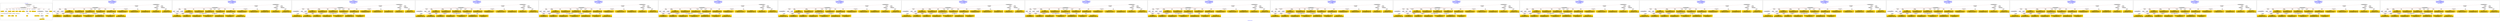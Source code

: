 digraph n0 {
fontcolor="blue"
remincross="true"
label="s04-ima-artworks.xml"
subgraph cluster_0 {
label="1-correct model"
n2[style="filled",color="white",fillcolor="lightgray",label="CulturalHeritageObject1"];
n3[shape="plaintext",style="filled",fillcolor="gold",label="creationDate"];
n4[style="filled",color="white",fillcolor="lightgray",label="Person1"];
n5[shape="plaintext",style="filled",fillcolor="gold",label="galleryLabel"];
n6[shape="plaintext",style="filled",fillcolor="gold",label="dimensions"];
n7[shape="plaintext",style="filled",fillcolor="gold",label="materials"];
n8[shape="plaintext",style="filled",fillcolor="gold",label="creditLine"];
n9[shape="plaintext",style="filled",fillcolor="gold",label="provenance"];
n10[style="filled",color="white",fillcolor="lightgray",label="Concept1"];
n11[shape="plaintext",style="filled",fillcolor="gold",label="title"];
n12[shape="plaintext",style="filled",fillcolor="gold",label="accessionNumber"];
n13[style="filled",color="white",fillcolor="lightgray",label="CulturalHeritageObject2"];
n14[style="filled",color="white",fillcolor="lightgray",label="Document2"];
n15[shape="plaintext",style="filled",fillcolor="gold",label="relatedArtworksTitle"];
n16[style="filled",color="white",fillcolor="lightgray",label="Document1"];
n17[shape="plaintext",style="filled",fillcolor="gold",label="nationality"];
n18[shape="plaintext",style="filled",fillcolor="gold",label="birthDate"];
n19[shape="plaintext",style="filled",fillcolor="gold",label="deathDate"];
n20[shape="plaintext",style="filled",fillcolor="gold",label="artist"];
n21[style="filled",color="white",fillcolor="lightgray",label="EuropeanaAggregation1"];
n22[style="filled",color="white",fillcolor="lightgray",label="WebResource1"];
n23[shape="plaintext",style="filled",fillcolor="gold",label="imageURL"];
n24[shape="plaintext",style="filled",fillcolor="gold",label="values"];
n25[shape="plaintext",style="filled",fillcolor="gold",label="relatedArtworksURL"];
n26[shape="plaintext",style="filled",fillcolor="gold",label="sourceURL"];
}
subgraph cluster_1 {
label="candidate 0\nlink coherence:0.8260869565217391\nnode coherence:0.8260869565217391\nconfidence:0.4617230482909141\nmapping score:0.5371131388591197\ncost:22.99969\n-precision:0.74-recall:0.71"
n28[style="filled",color="white",fillcolor="lightgray",label="CulturalHeritageObject1"];
n29[style="filled",color="white",fillcolor="lightgray",label="Person1"];
n30[style="filled",color="white",fillcolor="lightgray",label="Concept1"];
n31[style="filled",color="white",fillcolor="lightgray",label="Document1"];
n32[style="filled",color="white",fillcolor="lightgray",label="EuropeanaAggregation1"];
n33[style="filled",color="white",fillcolor="lightgray",label="WebResource1"];
n34[style="filled",color="white",fillcolor="lightgray",label="WebResource2"];
n35[shape="plaintext",style="filled",fillcolor="gold",label="creationDate\n[Person,dateOfBirth,0.497]\n[CulturalHeritageObject,created,0.252]\n[Person,dateOfDeath,0.15]\n[Person,biographicalInformation,0.101]"];
n36[shape="plaintext",style="filled",fillcolor="gold",label="deathDate\n[Person,dateOfDeath,0.462]\n[CulturalHeritageObject,created,0.295]\n[Person,dateOfBirth,0.171]\n[CulturalHeritageObject,title,0.072]"];
n37[shape="plaintext",style="filled",fillcolor="gold",label="birthDate\n[Person,dateOfBirth,0.45]\n[Person,dateOfDeath,0.282]\n[CulturalHeritageObject,created,0.226]\n[Person,biographicalInformation,0.042]"];
n38[shape="plaintext",style="filled",fillcolor="gold",label="provenance\n[CulturalHeritageObject,provenance,0.381]\n[CulturalHeritageObject,description,0.245]\n[Person,biographicalInformation,0.194]\n[CulturalHeritageObject,title,0.181]"];
n39[shape="plaintext",style="filled",fillcolor="gold",label="galleryLabel\n[CulturalHeritageObject,description,0.425]\n[Person,biographicalInformation,0.405]\n[CulturalHeritageObject,title,0.116]\n[CulturalHeritageObject,provenance,0.055]"];
n40[shape="plaintext",style="filled",fillcolor="gold",label="imageURL\n[WebResource,classLink,0.643]\n[Document,classLink,0.291]\n[CulturalHeritageObject,description,0.046]\n[CulturalHeritageObject,title,0.02]"];
n41[shape="plaintext",style="filled",fillcolor="gold",label="artist\n[Person,nameOfThePerson,0.664]\n[CulturalHeritageObject,provenance,0.122]\n[CulturalHeritageObject,description,0.114]\n[CulturalHeritageObject,title,0.1]"];
n42[shape="plaintext",style="filled",fillcolor="gold",label="nationality\n[Person,countryAssociatedWithThePerson,0.725]\n[CulturalHeritageObject,provenance,0.107]\n[Concept,prefLabel,0.101]\n[CulturalHeritageObject,title,0.068]"];
n43[shape="plaintext",style="filled",fillcolor="gold",label="creditLine\n[CulturalHeritageObject,provenance,0.645]\n[CulturalHeritageObject,description,0.142]\n[CulturalHeritageObject,title,0.136]\n[Person,nameOfThePerson,0.077]"];
n44[shape="plaintext",style="filled",fillcolor="gold",label="relatedArtworksURL\n[WebResource,classLink,0.652]\n[Document,classLink,0.164]\n[CulturalHeritageObject,provenance,0.098]\n[CulturalHeritageObject,description,0.085]"];
n45[shape="plaintext",style="filled",fillcolor="gold",label="sourceURL\n[WebResource,classLink,0.668]\n[Document,classLink,0.152]\n[CulturalHeritageObject,provenance,0.095]\n[CulturalHeritageObject,description,0.085]"];
n46[shape="plaintext",style="filled",fillcolor="gold",label="materials\n[CulturalHeritageObject,medium,0.801]\n[CulturalHeritageObject,description,0.074]\n[CulturalHeritageObject,provenance,0.067]\n[Person,biographicalInformation,0.058]"];
n47[shape="plaintext",style="filled",fillcolor="gold",label="values\n[CulturalHeritageObject,description,0.441]\n[CulturalHeritageObject,title,0.3]\n[Person,biographicalInformation,0.148]\n[Concept,prefLabel,0.111]"];
n48[shape="plaintext",style="filled",fillcolor="gold",label="dimensions\n[CulturalHeritageObject,extent,0.586]\n[CulturalHeritageObject,accessionNumber,0.214]\n[CulturalHeritageObject,description,0.117]\n[CulturalHeritageObject,title,0.083]"];
n49[shape="plaintext",style="filled",fillcolor="gold",label="accessionNumber\n[CulturalHeritageObject,extent,0.61]\n[CulturalHeritageObject,accessionNumber,0.384]\n[WebResource,classLink,0.004]\n[CulturalHeritageObject,description,0.001]"];
n50[shape="plaintext",style="filled",fillcolor="gold",label="relatedArtworksTitle\n[CulturalHeritageObject,description,0.39]\n[CulturalHeritageObject,title,0.317]\n[Person,biographicalInformation,0.178]\n[CulturalHeritageObject,provenance,0.115]"];
n51[shape="plaintext",style="filled",fillcolor="gold",label="title\n[CulturalHeritageObject,description,0.389]\n[CulturalHeritageObject,title,0.318]\n[Person,biographicalInformation,0.196]\n[CulturalHeritageObject,provenance,0.097]"];
}
subgraph cluster_2 {
label="candidate 1\nlink coherence:0.8260869565217391\nnode coherence:0.8260869565217391\nconfidence:0.46150360270486235\nmapping score:0.5370399903304358\ncost:22.99969\n-precision:0.78-recall:0.75"
n53[style="filled",color="white",fillcolor="lightgray",label="CulturalHeritageObject1"];
n54[style="filled",color="white",fillcolor="lightgray",label="Person1"];
n55[style="filled",color="white",fillcolor="lightgray",label="Concept1"];
n56[style="filled",color="white",fillcolor="lightgray",label="Document1"];
n57[style="filled",color="white",fillcolor="lightgray",label="EuropeanaAggregation1"];
n58[style="filled",color="white",fillcolor="lightgray",label="WebResource1"];
n59[style="filled",color="white",fillcolor="lightgray",label="WebResource2"];
n60[shape="plaintext",style="filled",fillcolor="gold",label="birthDate\n[Person,dateOfBirth,0.45]\n[Person,dateOfDeath,0.282]\n[CulturalHeritageObject,created,0.226]\n[Person,biographicalInformation,0.042]"];
n61[shape="plaintext",style="filled",fillcolor="gold",label="deathDate\n[Person,dateOfDeath,0.462]\n[CulturalHeritageObject,created,0.295]\n[Person,dateOfBirth,0.171]\n[CulturalHeritageObject,title,0.072]"];
n62[shape="plaintext",style="filled",fillcolor="gold",label="creationDate\n[Person,dateOfBirth,0.497]\n[CulturalHeritageObject,created,0.252]\n[Person,dateOfDeath,0.15]\n[Person,biographicalInformation,0.101]"];
n63[shape="plaintext",style="filled",fillcolor="gold",label="provenance\n[CulturalHeritageObject,provenance,0.381]\n[CulturalHeritageObject,description,0.245]\n[Person,biographicalInformation,0.194]\n[CulturalHeritageObject,title,0.181]"];
n64[shape="plaintext",style="filled",fillcolor="gold",label="galleryLabel\n[CulturalHeritageObject,description,0.425]\n[Person,biographicalInformation,0.405]\n[CulturalHeritageObject,title,0.116]\n[CulturalHeritageObject,provenance,0.055]"];
n65[shape="plaintext",style="filled",fillcolor="gold",label="imageURL\n[WebResource,classLink,0.643]\n[Document,classLink,0.291]\n[CulturalHeritageObject,description,0.046]\n[CulturalHeritageObject,title,0.02]"];
n66[shape="plaintext",style="filled",fillcolor="gold",label="artist\n[Person,nameOfThePerson,0.664]\n[CulturalHeritageObject,provenance,0.122]\n[CulturalHeritageObject,description,0.114]\n[CulturalHeritageObject,title,0.1]"];
n67[shape="plaintext",style="filled",fillcolor="gold",label="nationality\n[Person,countryAssociatedWithThePerson,0.725]\n[CulturalHeritageObject,provenance,0.107]\n[Concept,prefLabel,0.101]\n[CulturalHeritageObject,title,0.068]"];
n68[shape="plaintext",style="filled",fillcolor="gold",label="creditLine\n[CulturalHeritageObject,provenance,0.645]\n[CulturalHeritageObject,description,0.142]\n[CulturalHeritageObject,title,0.136]\n[Person,nameOfThePerson,0.077]"];
n69[shape="plaintext",style="filled",fillcolor="gold",label="relatedArtworksURL\n[WebResource,classLink,0.652]\n[Document,classLink,0.164]\n[CulturalHeritageObject,provenance,0.098]\n[CulturalHeritageObject,description,0.085]"];
n70[shape="plaintext",style="filled",fillcolor="gold",label="sourceURL\n[WebResource,classLink,0.668]\n[Document,classLink,0.152]\n[CulturalHeritageObject,provenance,0.095]\n[CulturalHeritageObject,description,0.085]"];
n71[shape="plaintext",style="filled",fillcolor="gold",label="materials\n[CulturalHeritageObject,medium,0.801]\n[CulturalHeritageObject,description,0.074]\n[CulturalHeritageObject,provenance,0.067]\n[Person,biographicalInformation,0.058]"];
n72[shape="plaintext",style="filled",fillcolor="gold",label="values\n[CulturalHeritageObject,description,0.441]\n[CulturalHeritageObject,title,0.3]\n[Person,biographicalInformation,0.148]\n[Concept,prefLabel,0.111]"];
n73[shape="plaintext",style="filled",fillcolor="gold",label="dimensions\n[CulturalHeritageObject,extent,0.586]\n[CulturalHeritageObject,accessionNumber,0.214]\n[CulturalHeritageObject,description,0.117]\n[CulturalHeritageObject,title,0.083]"];
n74[shape="plaintext",style="filled",fillcolor="gold",label="accessionNumber\n[CulturalHeritageObject,extent,0.61]\n[CulturalHeritageObject,accessionNumber,0.384]\n[WebResource,classLink,0.004]\n[CulturalHeritageObject,description,0.001]"];
n75[shape="plaintext",style="filled",fillcolor="gold",label="title\n[CulturalHeritageObject,description,0.389]\n[CulturalHeritageObject,title,0.318]\n[Person,biographicalInformation,0.196]\n[CulturalHeritageObject,provenance,0.097]"];
n76[shape="plaintext",style="filled",fillcolor="gold",label="relatedArtworksTitle\n[CulturalHeritageObject,description,0.39]\n[CulturalHeritageObject,title,0.317]\n[Person,biographicalInformation,0.178]\n[CulturalHeritageObject,provenance,0.115]"];
}
subgraph cluster_3 {
label="candidate 10\nlink coherence:0.8260869565217391\nnode coherence:0.8260869565217391\nconfidence:0.4517977578498949\nmapping score:0.5338047087121133\ncost:121.99969\n-precision:0.65-recall:0.62"
n78[style="filled",color="white",fillcolor="lightgray",label="CulturalHeritageObject1"];
n79[style="filled",color="white",fillcolor="lightgray",label="CulturalHeritageObject2"];
n80[style="filled",color="white",fillcolor="lightgray",label="Person1"];
n81[style="filled",color="white",fillcolor="lightgray",label="Concept1"];
n82[style="filled",color="white",fillcolor="lightgray",label="EuropeanaAggregation1"];
n83[style="filled",color="white",fillcolor="lightgray",label="WebResource1"];
n84[style="filled",color="white",fillcolor="lightgray",label="WebResource2"];
n85[shape="plaintext",style="filled",fillcolor="gold",label="birthDate\n[Person,dateOfBirth,0.45]\n[Person,dateOfDeath,0.282]\n[CulturalHeritageObject,created,0.226]\n[Person,biographicalInformation,0.042]"];
n86[shape="plaintext",style="filled",fillcolor="gold",label="creationDate\n[Person,dateOfBirth,0.497]\n[CulturalHeritageObject,created,0.252]\n[Person,dateOfDeath,0.15]\n[Person,biographicalInformation,0.101]"];
n87[shape="plaintext",style="filled",fillcolor="gold",label="deathDate\n[Person,dateOfDeath,0.462]\n[CulturalHeritageObject,created,0.295]\n[Person,dateOfBirth,0.171]\n[CulturalHeritageObject,title,0.072]"];
n88[shape="plaintext",style="filled",fillcolor="gold",label="provenance\n[CulturalHeritageObject,provenance,0.381]\n[CulturalHeritageObject,description,0.245]\n[Person,biographicalInformation,0.194]\n[CulturalHeritageObject,title,0.181]"];
n89[shape="plaintext",style="filled",fillcolor="gold",label="galleryLabel\n[CulturalHeritageObject,description,0.425]\n[Person,biographicalInformation,0.405]\n[CulturalHeritageObject,title,0.116]\n[CulturalHeritageObject,provenance,0.055]"];
n90[shape="plaintext",style="filled",fillcolor="gold",label="imageURL\n[WebResource,classLink,0.643]\n[Document,classLink,0.291]\n[CulturalHeritageObject,description,0.046]\n[CulturalHeritageObject,title,0.02]"];
n91[shape="plaintext",style="filled",fillcolor="gold",label="artist\n[Person,nameOfThePerson,0.664]\n[CulturalHeritageObject,provenance,0.122]\n[CulturalHeritageObject,description,0.114]\n[CulturalHeritageObject,title,0.1]"];
n92[shape="plaintext",style="filled",fillcolor="gold",label="nationality\n[Person,countryAssociatedWithThePerson,0.725]\n[CulturalHeritageObject,provenance,0.107]\n[Concept,prefLabel,0.101]\n[CulturalHeritageObject,title,0.068]"];
n93[shape="plaintext",style="filled",fillcolor="gold",label="creditLine\n[CulturalHeritageObject,provenance,0.645]\n[CulturalHeritageObject,description,0.142]\n[CulturalHeritageObject,title,0.136]\n[Person,nameOfThePerson,0.077]"];
n94[shape="plaintext",style="filled",fillcolor="gold",label="relatedArtworksURL\n[WebResource,classLink,0.652]\n[Document,classLink,0.164]\n[CulturalHeritageObject,provenance,0.098]\n[CulturalHeritageObject,description,0.085]"];
n95[shape="plaintext",style="filled",fillcolor="gold",label="sourceURL\n[WebResource,classLink,0.668]\n[Document,classLink,0.152]\n[CulturalHeritageObject,provenance,0.095]\n[CulturalHeritageObject,description,0.085]"];
n96[shape="plaintext",style="filled",fillcolor="gold",label="materials\n[CulturalHeritageObject,medium,0.801]\n[CulturalHeritageObject,description,0.074]\n[CulturalHeritageObject,provenance,0.067]\n[Person,biographicalInformation,0.058]"];
n97[shape="plaintext",style="filled",fillcolor="gold",label="values\n[CulturalHeritageObject,description,0.441]\n[CulturalHeritageObject,title,0.3]\n[Person,biographicalInformation,0.148]\n[Concept,prefLabel,0.111]"];
n98[shape="plaintext",style="filled",fillcolor="gold",label="dimensions\n[CulturalHeritageObject,extent,0.586]\n[CulturalHeritageObject,accessionNumber,0.214]\n[CulturalHeritageObject,description,0.117]\n[CulturalHeritageObject,title,0.083]"];
n99[shape="plaintext",style="filled",fillcolor="gold",label="accessionNumber\n[CulturalHeritageObject,extent,0.61]\n[CulturalHeritageObject,accessionNumber,0.384]\n[WebResource,classLink,0.004]\n[CulturalHeritageObject,description,0.001]"];
n100[shape="plaintext",style="filled",fillcolor="gold",label="relatedArtworksTitle\n[CulturalHeritageObject,description,0.39]\n[CulturalHeritageObject,title,0.317]\n[Person,biographicalInformation,0.178]\n[CulturalHeritageObject,provenance,0.115]"];
n101[shape="plaintext",style="filled",fillcolor="gold",label="title\n[CulturalHeritageObject,description,0.389]\n[CulturalHeritageObject,title,0.318]\n[Person,biographicalInformation,0.196]\n[CulturalHeritageObject,provenance,0.097]"];
}
subgraph cluster_4 {
label="candidate 11\nlink coherence:0.8260869565217391\nnode coherence:0.8260869565217391\nconfidence:0.45122394775994673\nmapping score:0.5336134386821306\ncost:121.99969\n-precision:0.65-recall:0.62"
n103[style="filled",color="white",fillcolor="lightgray",label="CulturalHeritageObject1"];
n104[style="filled",color="white",fillcolor="lightgray",label="CulturalHeritageObject2"];
n105[style="filled",color="white",fillcolor="lightgray",label="Person1"];
n106[style="filled",color="white",fillcolor="lightgray",label="Concept1"];
n107[style="filled",color="white",fillcolor="lightgray",label="EuropeanaAggregation1"];
n108[style="filled",color="white",fillcolor="lightgray",label="WebResource1"];
n109[style="filled",color="white",fillcolor="lightgray",label="WebResource2"];
n110[shape="plaintext",style="filled",fillcolor="gold",label="birthDate\n[Person,dateOfBirth,0.45]\n[Person,dateOfDeath,0.282]\n[CulturalHeritageObject,created,0.226]\n[Person,biographicalInformation,0.042]"];
n111[shape="plaintext",style="filled",fillcolor="gold",label="creationDate\n[Person,dateOfBirth,0.497]\n[CulturalHeritageObject,created,0.252]\n[Person,dateOfDeath,0.15]\n[Person,biographicalInformation,0.101]"];
n112[shape="plaintext",style="filled",fillcolor="gold",label="deathDate\n[Person,dateOfDeath,0.462]\n[CulturalHeritageObject,created,0.295]\n[Person,dateOfBirth,0.171]\n[CulturalHeritageObject,title,0.072]"];
n113[shape="plaintext",style="filled",fillcolor="gold",label="provenance\n[CulturalHeritageObject,provenance,0.381]\n[CulturalHeritageObject,description,0.245]\n[Person,biographicalInformation,0.194]\n[CulturalHeritageObject,title,0.181]"];
n114[shape="plaintext",style="filled",fillcolor="gold",label="galleryLabel\n[CulturalHeritageObject,description,0.425]\n[Person,biographicalInformation,0.405]\n[CulturalHeritageObject,title,0.116]\n[CulturalHeritageObject,provenance,0.055]"];
n115[shape="plaintext",style="filled",fillcolor="gold",label="imageURL\n[WebResource,classLink,0.643]\n[Document,classLink,0.291]\n[CulturalHeritageObject,description,0.046]\n[CulturalHeritageObject,title,0.02]"];
n116[shape="plaintext",style="filled",fillcolor="gold",label="artist\n[Person,nameOfThePerson,0.664]\n[CulturalHeritageObject,provenance,0.122]\n[CulturalHeritageObject,description,0.114]\n[CulturalHeritageObject,title,0.1]"];
n117[shape="plaintext",style="filled",fillcolor="gold",label="nationality\n[Person,countryAssociatedWithThePerson,0.725]\n[CulturalHeritageObject,provenance,0.107]\n[Concept,prefLabel,0.101]\n[CulturalHeritageObject,title,0.068]"];
n118[shape="plaintext",style="filled",fillcolor="gold",label="creditLine\n[CulturalHeritageObject,provenance,0.645]\n[CulturalHeritageObject,description,0.142]\n[CulturalHeritageObject,title,0.136]\n[Person,nameOfThePerson,0.077]"];
n119[shape="plaintext",style="filled",fillcolor="gold",label="relatedArtworksURL\n[WebResource,classLink,0.652]\n[Document,classLink,0.164]\n[CulturalHeritageObject,provenance,0.098]\n[CulturalHeritageObject,description,0.085]"];
n120[shape="plaintext",style="filled",fillcolor="gold",label="materials\n[CulturalHeritageObject,medium,0.801]\n[CulturalHeritageObject,description,0.074]\n[CulturalHeritageObject,provenance,0.067]\n[Person,biographicalInformation,0.058]"];
n121[shape="plaintext",style="filled",fillcolor="gold",label="values\n[CulturalHeritageObject,description,0.441]\n[CulturalHeritageObject,title,0.3]\n[Person,biographicalInformation,0.148]\n[Concept,prefLabel,0.111]"];
n122[shape="plaintext",style="filled",fillcolor="gold",label="dimensions\n[CulturalHeritageObject,extent,0.586]\n[CulturalHeritageObject,accessionNumber,0.214]\n[CulturalHeritageObject,description,0.117]\n[CulturalHeritageObject,title,0.083]"];
n123[shape="plaintext",style="filled",fillcolor="gold",label="accessionNumber\n[CulturalHeritageObject,extent,0.61]\n[CulturalHeritageObject,accessionNumber,0.384]\n[WebResource,classLink,0.004]\n[CulturalHeritageObject,description,0.001]"];
n124[shape="plaintext",style="filled",fillcolor="gold",label="relatedArtworksTitle\n[CulturalHeritageObject,description,0.39]\n[CulturalHeritageObject,title,0.317]\n[Person,biographicalInformation,0.178]\n[CulturalHeritageObject,provenance,0.115]"];
n125[shape="plaintext",style="filled",fillcolor="gold",label="title\n[CulturalHeritageObject,description,0.389]\n[CulturalHeritageObject,title,0.318]\n[Person,biographicalInformation,0.196]\n[CulturalHeritageObject,provenance,0.097]"];
n126[shape="plaintext",style="filled",fillcolor="gold",label="sourceURL\n[WebResource,classLink,0.668]\n[Document,classLink,0.152]\n[CulturalHeritageObject,provenance,0.095]\n[CulturalHeritageObject,description,0.085]"];
}
subgraph cluster_5 {
label="candidate 12\nlink coherence:0.8260869565217391\nnode coherence:0.8260869565217391\nconfidence:0.44884527488066284\nmapping score:0.5328205477223692\ncost:22.99969\n-precision:0.65-recall:0.62"
n128[style="filled",color="white",fillcolor="lightgray",label="CulturalHeritageObject1"];
n129[style="filled",color="white",fillcolor="lightgray",label="Person1"];
n130[style="filled",color="white",fillcolor="lightgray",label="Concept1"];
n131[style="filled",color="white",fillcolor="lightgray",label="Document1"];
n132[style="filled",color="white",fillcolor="lightgray",label="EuropeanaAggregation1"];
n133[style="filled",color="white",fillcolor="lightgray",label="WebResource1"];
n134[style="filled",color="white",fillcolor="lightgray",label="WebResource2"];
n135[shape="plaintext",style="filled",fillcolor="gold",label="creationDate\n[Person,dateOfBirth,0.497]\n[CulturalHeritageObject,created,0.252]\n[Person,dateOfDeath,0.15]\n[Person,biographicalInformation,0.101]"];
n136[shape="plaintext",style="filled",fillcolor="gold",label="deathDate\n[Person,dateOfDeath,0.462]\n[CulturalHeritageObject,created,0.295]\n[Person,dateOfBirth,0.171]\n[CulturalHeritageObject,title,0.072]"];
n137[shape="plaintext",style="filled",fillcolor="gold",label="birthDate\n[Person,dateOfBirth,0.45]\n[Person,dateOfDeath,0.282]\n[CulturalHeritageObject,created,0.226]\n[Person,biographicalInformation,0.042]"];
n138[shape="plaintext",style="filled",fillcolor="gold",label="provenance\n[CulturalHeritageObject,provenance,0.381]\n[CulturalHeritageObject,description,0.245]\n[Person,biographicalInformation,0.194]\n[CulturalHeritageObject,title,0.181]"];
n139[shape="plaintext",style="filled",fillcolor="gold",label="relatedArtworksTitle\n[CulturalHeritageObject,description,0.39]\n[CulturalHeritageObject,title,0.317]\n[Person,biographicalInformation,0.178]\n[CulturalHeritageObject,provenance,0.115]"];
n140[shape="plaintext",style="filled",fillcolor="gold",label="imageURL\n[WebResource,classLink,0.643]\n[Document,classLink,0.291]\n[CulturalHeritageObject,description,0.046]\n[CulturalHeritageObject,title,0.02]"];
n141[shape="plaintext",style="filled",fillcolor="gold",label="artist\n[Person,nameOfThePerson,0.664]\n[CulturalHeritageObject,provenance,0.122]\n[CulturalHeritageObject,description,0.114]\n[CulturalHeritageObject,title,0.1]"];
n142[shape="plaintext",style="filled",fillcolor="gold",label="nationality\n[Person,countryAssociatedWithThePerson,0.725]\n[CulturalHeritageObject,provenance,0.107]\n[Concept,prefLabel,0.101]\n[CulturalHeritageObject,title,0.068]"];
n143[shape="plaintext",style="filled",fillcolor="gold",label="creditLine\n[CulturalHeritageObject,provenance,0.645]\n[CulturalHeritageObject,description,0.142]\n[CulturalHeritageObject,title,0.136]\n[Person,nameOfThePerson,0.077]"];
n144[shape="plaintext",style="filled",fillcolor="gold",label="relatedArtworksURL\n[WebResource,classLink,0.652]\n[Document,classLink,0.164]\n[CulturalHeritageObject,provenance,0.098]\n[CulturalHeritageObject,description,0.085]"];
n145[shape="plaintext",style="filled",fillcolor="gold",label="sourceURL\n[WebResource,classLink,0.668]\n[Document,classLink,0.152]\n[CulturalHeritageObject,provenance,0.095]\n[CulturalHeritageObject,description,0.085]"];
n146[shape="plaintext",style="filled",fillcolor="gold",label="materials\n[CulturalHeritageObject,medium,0.801]\n[CulturalHeritageObject,description,0.074]\n[CulturalHeritageObject,provenance,0.067]\n[Person,biographicalInformation,0.058]"];
n147[shape="plaintext",style="filled",fillcolor="gold",label="values\n[CulturalHeritageObject,description,0.441]\n[CulturalHeritageObject,title,0.3]\n[Person,biographicalInformation,0.148]\n[Concept,prefLabel,0.111]"];
n148[shape="plaintext",style="filled",fillcolor="gold",label="dimensions\n[CulturalHeritageObject,extent,0.586]\n[CulturalHeritageObject,accessionNumber,0.214]\n[CulturalHeritageObject,description,0.117]\n[CulturalHeritageObject,title,0.083]"];
n149[shape="plaintext",style="filled",fillcolor="gold",label="accessionNumber\n[CulturalHeritageObject,extent,0.61]\n[CulturalHeritageObject,accessionNumber,0.384]\n[WebResource,classLink,0.004]\n[CulturalHeritageObject,description,0.001]"];
n150[shape="plaintext",style="filled",fillcolor="gold",label="title\n[CulturalHeritageObject,description,0.389]\n[CulturalHeritageObject,title,0.318]\n[Person,biographicalInformation,0.196]\n[CulturalHeritageObject,provenance,0.097]"];
n151[shape="plaintext",style="filled",fillcolor="gold",label="galleryLabel\n[CulturalHeritageObject,description,0.425]\n[Person,biographicalInformation,0.405]\n[CulturalHeritageObject,title,0.116]\n[CulturalHeritageObject,provenance,0.055]"];
}
subgraph cluster_6 {
label="candidate 13\nlink coherence:0.8260869565217391\nnode coherence:0.8260869565217391\nconfidence:0.44775813955128696\nmapping score:0.5324581692792439\ncost:22.99969\n-precision:0.65-recall:0.62"
n153[style="filled",color="white",fillcolor="lightgray",label="CulturalHeritageObject1"];
n154[style="filled",color="white",fillcolor="lightgray",label="Person1"];
n155[style="filled",color="white",fillcolor="lightgray",label="Concept1"];
n156[style="filled",color="white",fillcolor="lightgray",label="Document1"];
n157[style="filled",color="white",fillcolor="lightgray",label="EuropeanaAggregation1"];
n158[style="filled",color="white",fillcolor="lightgray",label="WebResource1"];
n159[style="filled",color="white",fillcolor="lightgray",label="WebResource2"];
n160[shape="plaintext",style="filled",fillcolor="gold",label="creationDate\n[Person,dateOfBirth,0.497]\n[CulturalHeritageObject,created,0.252]\n[Person,dateOfDeath,0.15]\n[Person,biographicalInformation,0.101]"];
n161[shape="plaintext",style="filled",fillcolor="gold",label="deathDate\n[Person,dateOfDeath,0.462]\n[CulturalHeritageObject,created,0.295]\n[Person,dateOfBirth,0.171]\n[CulturalHeritageObject,title,0.072]"];
n162[shape="plaintext",style="filled",fillcolor="gold",label="birthDate\n[Person,dateOfBirth,0.45]\n[Person,dateOfDeath,0.282]\n[CulturalHeritageObject,created,0.226]\n[Person,biographicalInformation,0.042]"];
n163[shape="plaintext",style="filled",fillcolor="gold",label="provenance\n[CulturalHeritageObject,provenance,0.381]\n[CulturalHeritageObject,description,0.245]\n[Person,biographicalInformation,0.194]\n[CulturalHeritageObject,title,0.181]"];
n164[shape="plaintext",style="filled",fillcolor="gold",label="title\n[CulturalHeritageObject,description,0.389]\n[CulturalHeritageObject,title,0.318]\n[Person,biographicalInformation,0.196]\n[CulturalHeritageObject,provenance,0.097]"];
n165[shape="plaintext",style="filled",fillcolor="gold",label="imageURL\n[WebResource,classLink,0.643]\n[Document,classLink,0.291]\n[CulturalHeritageObject,description,0.046]\n[CulturalHeritageObject,title,0.02]"];
n166[shape="plaintext",style="filled",fillcolor="gold",label="artist\n[Person,nameOfThePerson,0.664]\n[CulturalHeritageObject,provenance,0.122]\n[CulturalHeritageObject,description,0.114]\n[CulturalHeritageObject,title,0.1]"];
n167[shape="plaintext",style="filled",fillcolor="gold",label="nationality\n[Person,countryAssociatedWithThePerson,0.725]\n[CulturalHeritageObject,provenance,0.107]\n[Concept,prefLabel,0.101]\n[CulturalHeritageObject,title,0.068]"];
n168[shape="plaintext",style="filled",fillcolor="gold",label="creditLine\n[CulturalHeritageObject,provenance,0.645]\n[CulturalHeritageObject,description,0.142]\n[CulturalHeritageObject,title,0.136]\n[Person,nameOfThePerson,0.077]"];
n169[shape="plaintext",style="filled",fillcolor="gold",label="relatedArtworksURL\n[WebResource,classLink,0.652]\n[Document,classLink,0.164]\n[CulturalHeritageObject,provenance,0.098]\n[CulturalHeritageObject,description,0.085]"];
n170[shape="plaintext",style="filled",fillcolor="gold",label="sourceURL\n[WebResource,classLink,0.668]\n[Document,classLink,0.152]\n[CulturalHeritageObject,provenance,0.095]\n[CulturalHeritageObject,description,0.085]"];
n171[shape="plaintext",style="filled",fillcolor="gold",label="materials\n[CulturalHeritageObject,medium,0.801]\n[CulturalHeritageObject,description,0.074]\n[CulturalHeritageObject,provenance,0.067]\n[Person,biographicalInformation,0.058]"];
n172[shape="plaintext",style="filled",fillcolor="gold",label="values\n[CulturalHeritageObject,description,0.441]\n[CulturalHeritageObject,title,0.3]\n[Person,biographicalInformation,0.148]\n[Concept,prefLabel,0.111]"];
n173[shape="plaintext",style="filled",fillcolor="gold",label="dimensions\n[CulturalHeritageObject,extent,0.586]\n[CulturalHeritageObject,accessionNumber,0.214]\n[CulturalHeritageObject,description,0.117]\n[CulturalHeritageObject,title,0.083]"];
n174[shape="plaintext",style="filled",fillcolor="gold",label="accessionNumber\n[CulturalHeritageObject,extent,0.61]\n[CulturalHeritageObject,accessionNumber,0.384]\n[WebResource,classLink,0.004]\n[CulturalHeritageObject,description,0.001]"];
n175[shape="plaintext",style="filled",fillcolor="gold",label="relatedArtworksTitle\n[CulturalHeritageObject,description,0.39]\n[CulturalHeritageObject,title,0.317]\n[Person,biographicalInformation,0.178]\n[CulturalHeritageObject,provenance,0.115]"];
n176[shape="plaintext",style="filled",fillcolor="gold",label="galleryLabel\n[CulturalHeritageObject,description,0.425]\n[Person,biographicalInformation,0.405]\n[CulturalHeritageObject,title,0.116]\n[CulturalHeritageObject,provenance,0.055]"];
}
subgraph cluster_7 {
label="candidate 14\nlink coherence:0.8260869565217391\nnode coherence:0.8260869565217391\nconfidence:0.4454400299295918\nmapping score:0.5316854660720123\ncost:121.99969\n-precision:0.61-recall:0.58"
n178[style="filled",color="white",fillcolor="lightgray",label="CulturalHeritageObject1"];
n179[style="filled",color="white",fillcolor="lightgray",label="CulturalHeritageObject2"];
n180[style="filled",color="white",fillcolor="lightgray",label="Person1"];
n181[style="filled",color="white",fillcolor="lightgray",label="Concept1"];
n182[style="filled",color="white",fillcolor="lightgray",label="EuropeanaAggregation1"];
n183[style="filled",color="white",fillcolor="lightgray",label="WebResource1"];
n184[style="filled",color="white",fillcolor="lightgray",label="WebResource2"];
n185[shape="plaintext",style="filled",fillcolor="gold",label="creationDate\n[Person,dateOfBirth,0.497]\n[CulturalHeritageObject,created,0.252]\n[Person,dateOfDeath,0.15]\n[Person,biographicalInformation,0.101]"];
n186[shape="plaintext",style="filled",fillcolor="gold",label="deathDate\n[Person,dateOfDeath,0.462]\n[CulturalHeritageObject,created,0.295]\n[Person,dateOfBirth,0.171]\n[CulturalHeritageObject,title,0.072]"];
n187[shape="plaintext",style="filled",fillcolor="gold",label="birthDate\n[Person,dateOfBirth,0.45]\n[Person,dateOfDeath,0.282]\n[CulturalHeritageObject,created,0.226]\n[Person,biographicalInformation,0.042]"];
n188[shape="plaintext",style="filled",fillcolor="gold",label="provenance\n[CulturalHeritageObject,provenance,0.381]\n[CulturalHeritageObject,description,0.245]\n[Person,biographicalInformation,0.194]\n[CulturalHeritageObject,title,0.181]"];
n189[shape="plaintext",style="filled",fillcolor="gold",label="relatedArtworksTitle\n[CulturalHeritageObject,description,0.39]\n[CulturalHeritageObject,title,0.317]\n[Person,biographicalInformation,0.178]\n[CulturalHeritageObject,provenance,0.115]"];
n190[shape="plaintext",style="filled",fillcolor="gold",label="imageURL\n[WebResource,classLink,0.643]\n[Document,classLink,0.291]\n[CulturalHeritageObject,description,0.046]\n[CulturalHeritageObject,title,0.02]"];
n191[shape="plaintext",style="filled",fillcolor="gold",label="artist\n[Person,nameOfThePerson,0.664]\n[CulturalHeritageObject,provenance,0.122]\n[CulturalHeritageObject,description,0.114]\n[CulturalHeritageObject,title,0.1]"];
n192[shape="plaintext",style="filled",fillcolor="gold",label="nationality\n[Person,countryAssociatedWithThePerson,0.725]\n[CulturalHeritageObject,provenance,0.107]\n[Concept,prefLabel,0.101]\n[CulturalHeritageObject,title,0.068]"];
n193[shape="plaintext",style="filled",fillcolor="gold",label="creditLine\n[CulturalHeritageObject,provenance,0.645]\n[CulturalHeritageObject,description,0.142]\n[CulturalHeritageObject,title,0.136]\n[Person,nameOfThePerson,0.077]"];
n194[shape="plaintext",style="filled",fillcolor="gold",label="relatedArtworksURL\n[WebResource,classLink,0.652]\n[Document,classLink,0.164]\n[CulturalHeritageObject,provenance,0.098]\n[CulturalHeritageObject,description,0.085]"];
n195[shape="plaintext",style="filled",fillcolor="gold",label="sourceURL\n[WebResource,classLink,0.668]\n[Document,classLink,0.152]\n[CulturalHeritageObject,provenance,0.095]\n[CulturalHeritageObject,description,0.085]"];
n196[shape="plaintext",style="filled",fillcolor="gold",label="materials\n[CulturalHeritageObject,medium,0.801]\n[CulturalHeritageObject,description,0.074]\n[CulturalHeritageObject,provenance,0.067]\n[Person,biographicalInformation,0.058]"];
n197[shape="plaintext",style="filled",fillcolor="gold",label="values\n[CulturalHeritageObject,description,0.441]\n[CulturalHeritageObject,title,0.3]\n[Person,biographicalInformation,0.148]\n[Concept,prefLabel,0.111]"];
n198[shape="plaintext",style="filled",fillcolor="gold",label="dimensions\n[CulturalHeritageObject,extent,0.586]\n[CulturalHeritageObject,accessionNumber,0.214]\n[CulturalHeritageObject,description,0.117]\n[CulturalHeritageObject,title,0.083]"];
n199[shape="plaintext",style="filled",fillcolor="gold",label="accessionNumber\n[CulturalHeritageObject,extent,0.61]\n[CulturalHeritageObject,accessionNumber,0.384]\n[WebResource,classLink,0.004]\n[CulturalHeritageObject,description,0.001]"];
n200[shape="plaintext",style="filled",fillcolor="gold",label="title\n[CulturalHeritageObject,description,0.389]\n[CulturalHeritageObject,title,0.318]\n[Person,biographicalInformation,0.196]\n[CulturalHeritageObject,provenance,0.097]"];
n201[shape="plaintext",style="filled",fillcolor="gold",label="galleryLabel\n[CulturalHeritageObject,description,0.425]\n[Person,biographicalInformation,0.405]\n[CulturalHeritageObject,title,0.116]\n[CulturalHeritageObject,provenance,0.055]"];
}
subgraph cluster_8 {
label="candidate 15\nlink coherence:0.8260869565217391\nnode coherence:0.8260869565217391\nconfidence:0.44486621983964364\nmapping score:0.5314941960420295\ncost:121.99969\n-precision:0.61-recall:0.58"
n203[style="filled",color="white",fillcolor="lightgray",label="CulturalHeritageObject1"];
n204[style="filled",color="white",fillcolor="lightgray",label="CulturalHeritageObject2"];
n205[style="filled",color="white",fillcolor="lightgray",label="Person1"];
n206[style="filled",color="white",fillcolor="lightgray",label="Concept1"];
n207[style="filled",color="white",fillcolor="lightgray",label="EuropeanaAggregation1"];
n208[style="filled",color="white",fillcolor="lightgray",label="WebResource1"];
n209[style="filled",color="white",fillcolor="lightgray",label="WebResource2"];
n210[shape="plaintext",style="filled",fillcolor="gold",label="creationDate\n[Person,dateOfBirth,0.497]\n[CulturalHeritageObject,created,0.252]\n[Person,dateOfDeath,0.15]\n[Person,biographicalInformation,0.101]"];
n211[shape="plaintext",style="filled",fillcolor="gold",label="deathDate\n[Person,dateOfDeath,0.462]\n[CulturalHeritageObject,created,0.295]\n[Person,dateOfBirth,0.171]\n[CulturalHeritageObject,title,0.072]"];
n212[shape="plaintext",style="filled",fillcolor="gold",label="birthDate\n[Person,dateOfBirth,0.45]\n[Person,dateOfDeath,0.282]\n[CulturalHeritageObject,created,0.226]\n[Person,biographicalInformation,0.042]"];
n213[shape="plaintext",style="filled",fillcolor="gold",label="provenance\n[CulturalHeritageObject,provenance,0.381]\n[CulturalHeritageObject,description,0.245]\n[Person,biographicalInformation,0.194]\n[CulturalHeritageObject,title,0.181]"];
n214[shape="plaintext",style="filled",fillcolor="gold",label="relatedArtworksTitle\n[CulturalHeritageObject,description,0.39]\n[CulturalHeritageObject,title,0.317]\n[Person,biographicalInformation,0.178]\n[CulturalHeritageObject,provenance,0.115]"];
n215[shape="plaintext",style="filled",fillcolor="gold",label="imageURL\n[WebResource,classLink,0.643]\n[Document,classLink,0.291]\n[CulturalHeritageObject,description,0.046]\n[CulturalHeritageObject,title,0.02]"];
n216[shape="plaintext",style="filled",fillcolor="gold",label="artist\n[Person,nameOfThePerson,0.664]\n[CulturalHeritageObject,provenance,0.122]\n[CulturalHeritageObject,description,0.114]\n[CulturalHeritageObject,title,0.1]"];
n217[shape="plaintext",style="filled",fillcolor="gold",label="nationality\n[Person,countryAssociatedWithThePerson,0.725]\n[CulturalHeritageObject,provenance,0.107]\n[Concept,prefLabel,0.101]\n[CulturalHeritageObject,title,0.068]"];
n218[shape="plaintext",style="filled",fillcolor="gold",label="creditLine\n[CulturalHeritageObject,provenance,0.645]\n[CulturalHeritageObject,description,0.142]\n[CulturalHeritageObject,title,0.136]\n[Person,nameOfThePerson,0.077]"];
n219[shape="plaintext",style="filled",fillcolor="gold",label="relatedArtworksURL\n[WebResource,classLink,0.652]\n[Document,classLink,0.164]\n[CulturalHeritageObject,provenance,0.098]\n[CulturalHeritageObject,description,0.085]"];
n220[shape="plaintext",style="filled",fillcolor="gold",label="materials\n[CulturalHeritageObject,medium,0.801]\n[CulturalHeritageObject,description,0.074]\n[CulturalHeritageObject,provenance,0.067]\n[Person,biographicalInformation,0.058]"];
n221[shape="plaintext",style="filled",fillcolor="gold",label="values\n[CulturalHeritageObject,description,0.441]\n[CulturalHeritageObject,title,0.3]\n[Person,biographicalInformation,0.148]\n[Concept,prefLabel,0.111]"];
n222[shape="plaintext",style="filled",fillcolor="gold",label="dimensions\n[CulturalHeritageObject,extent,0.586]\n[CulturalHeritageObject,accessionNumber,0.214]\n[CulturalHeritageObject,description,0.117]\n[CulturalHeritageObject,title,0.083]"];
n223[shape="plaintext",style="filled",fillcolor="gold",label="accessionNumber\n[CulturalHeritageObject,extent,0.61]\n[CulturalHeritageObject,accessionNumber,0.384]\n[WebResource,classLink,0.004]\n[CulturalHeritageObject,description,0.001]"];
n224[shape="plaintext",style="filled",fillcolor="gold",label="title\n[CulturalHeritageObject,description,0.389]\n[CulturalHeritageObject,title,0.318]\n[Person,biographicalInformation,0.196]\n[CulturalHeritageObject,provenance,0.097]"];
n225[shape="plaintext",style="filled",fillcolor="gold",label="galleryLabel\n[CulturalHeritageObject,description,0.425]\n[Person,biographicalInformation,0.405]\n[CulturalHeritageObject,title,0.116]\n[CulturalHeritageObject,provenance,0.055]"];
n226[shape="plaintext",style="filled",fillcolor="gold",label="sourceURL\n[WebResource,classLink,0.668]\n[Document,classLink,0.152]\n[CulturalHeritageObject,provenance,0.095]\n[CulturalHeritageObject,description,0.085]"];
}
subgraph cluster_9 {
label="candidate 16\nlink coherence:0.7916666666666666\nnode coherence:0.8260869565217391\nconfidence:0.4617230482909141\nmapping score:0.5371131388591197\ncost:23.99969\n-precision:0.71-recall:0.71"
n228[style="filled",color="white",fillcolor="lightgray",label="CulturalHeritageObject1"];
n229[style="filled",color="white",fillcolor="lightgray",label="Person1"];
n230[style="filled",color="white",fillcolor="lightgray",label="Place1"];
n231[style="filled",color="white",fillcolor="lightgray",label="Concept1"];
n232[style="filled",color="white",fillcolor="lightgray",label="Document1"];
n233[style="filled",color="white",fillcolor="lightgray",label="EuropeanaAggregation1"];
n234[style="filled",color="white",fillcolor="lightgray",label="WebResource1"];
n235[style="filled",color="white",fillcolor="lightgray",label="WebResource2"];
n236[shape="plaintext",style="filled",fillcolor="gold",label="creationDate\n[Person,dateOfBirth,0.497]\n[CulturalHeritageObject,created,0.252]\n[Person,dateOfDeath,0.15]\n[Person,biographicalInformation,0.101]"];
n237[shape="plaintext",style="filled",fillcolor="gold",label="deathDate\n[Person,dateOfDeath,0.462]\n[CulturalHeritageObject,created,0.295]\n[Person,dateOfBirth,0.171]\n[CulturalHeritageObject,title,0.072]"];
n238[shape="plaintext",style="filled",fillcolor="gold",label="birthDate\n[Person,dateOfBirth,0.45]\n[Person,dateOfDeath,0.282]\n[CulturalHeritageObject,created,0.226]\n[Person,biographicalInformation,0.042]"];
n239[shape="plaintext",style="filled",fillcolor="gold",label="provenance\n[CulturalHeritageObject,provenance,0.381]\n[CulturalHeritageObject,description,0.245]\n[Person,biographicalInformation,0.194]\n[CulturalHeritageObject,title,0.181]"];
n240[shape="plaintext",style="filled",fillcolor="gold",label="galleryLabel\n[CulturalHeritageObject,description,0.425]\n[Person,biographicalInformation,0.405]\n[CulturalHeritageObject,title,0.116]\n[CulturalHeritageObject,provenance,0.055]"];
n241[shape="plaintext",style="filled",fillcolor="gold",label="imageURL\n[WebResource,classLink,0.643]\n[Document,classLink,0.291]\n[CulturalHeritageObject,description,0.046]\n[CulturalHeritageObject,title,0.02]"];
n242[shape="plaintext",style="filled",fillcolor="gold",label="artist\n[Person,nameOfThePerson,0.664]\n[CulturalHeritageObject,provenance,0.122]\n[CulturalHeritageObject,description,0.114]\n[CulturalHeritageObject,title,0.1]"];
n243[shape="plaintext",style="filled",fillcolor="gold",label="nationality\n[Person,countryAssociatedWithThePerson,0.725]\n[CulturalHeritageObject,provenance,0.107]\n[Concept,prefLabel,0.101]\n[CulturalHeritageObject,title,0.068]"];
n244[shape="plaintext",style="filled",fillcolor="gold",label="creditLine\n[CulturalHeritageObject,provenance,0.645]\n[CulturalHeritageObject,description,0.142]\n[CulturalHeritageObject,title,0.136]\n[Person,nameOfThePerson,0.077]"];
n245[shape="plaintext",style="filled",fillcolor="gold",label="relatedArtworksURL\n[WebResource,classLink,0.652]\n[Document,classLink,0.164]\n[CulturalHeritageObject,provenance,0.098]\n[CulturalHeritageObject,description,0.085]"];
n246[shape="plaintext",style="filled",fillcolor="gold",label="sourceURL\n[WebResource,classLink,0.668]\n[Document,classLink,0.152]\n[CulturalHeritageObject,provenance,0.095]\n[CulturalHeritageObject,description,0.085]"];
n247[shape="plaintext",style="filled",fillcolor="gold",label="materials\n[CulturalHeritageObject,medium,0.801]\n[CulturalHeritageObject,description,0.074]\n[CulturalHeritageObject,provenance,0.067]\n[Person,biographicalInformation,0.058]"];
n248[shape="plaintext",style="filled",fillcolor="gold",label="values\n[CulturalHeritageObject,description,0.441]\n[CulturalHeritageObject,title,0.3]\n[Person,biographicalInformation,0.148]\n[Concept,prefLabel,0.111]"];
n249[shape="plaintext",style="filled",fillcolor="gold",label="dimensions\n[CulturalHeritageObject,extent,0.586]\n[CulturalHeritageObject,accessionNumber,0.214]\n[CulturalHeritageObject,description,0.117]\n[CulturalHeritageObject,title,0.083]"];
n250[shape="plaintext",style="filled",fillcolor="gold",label="accessionNumber\n[CulturalHeritageObject,extent,0.61]\n[CulturalHeritageObject,accessionNumber,0.384]\n[WebResource,classLink,0.004]\n[CulturalHeritageObject,description,0.001]"];
n251[shape="plaintext",style="filled",fillcolor="gold",label="relatedArtworksTitle\n[CulturalHeritageObject,description,0.39]\n[CulturalHeritageObject,title,0.317]\n[Person,biographicalInformation,0.178]\n[CulturalHeritageObject,provenance,0.115]"];
n252[shape="plaintext",style="filled",fillcolor="gold",label="title\n[CulturalHeritageObject,description,0.389]\n[CulturalHeritageObject,title,0.318]\n[Person,biographicalInformation,0.196]\n[CulturalHeritageObject,provenance,0.097]"];
}
subgraph cluster_10 {
label="candidate 17\nlink coherence:0.7916666666666666\nnode coherence:0.8260869565217391\nconfidence:0.46150360270486235\nmapping score:0.5370399903304358\ncost:23.99969\n-precision:0.75-recall:0.75"
n254[style="filled",color="white",fillcolor="lightgray",label="CulturalHeritageObject1"];
n255[style="filled",color="white",fillcolor="lightgray",label="Person1"];
n256[style="filled",color="white",fillcolor="lightgray",label="Place1"];
n257[style="filled",color="white",fillcolor="lightgray",label="Concept1"];
n258[style="filled",color="white",fillcolor="lightgray",label="Document1"];
n259[style="filled",color="white",fillcolor="lightgray",label="EuropeanaAggregation1"];
n260[style="filled",color="white",fillcolor="lightgray",label="WebResource1"];
n261[style="filled",color="white",fillcolor="lightgray",label="WebResource2"];
n262[shape="plaintext",style="filled",fillcolor="gold",label="birthDate\n[Person,dateOfBirth,0.45]\n[Person,dateOfDeath,0.282]\n[CulturalHeritageObject,created,0.226]\n[Person,biographicalInformation,0.042]"];
n263[shape="plaintext",style="filled",fillcolor="gold",label="deathDate\n[Person,dateOfDeath,0.462]\n[CulturalHeritageObject,created,0.295]\n[Person,dateOfBirth,0.171]\n[CulturalHeritageObject,title,0.072]"];
n264[shape="plaintext",style="filled",fillcolor="gold",label="creationDate\n[Person,dateOfBirth,0.497]\n[CulturalHeritageObject,created,0.252]\n[Person,dateOfDeath,0.15]\n[Person,biographicalInformation,0.101]"];
n265[shape="plaintext",style="filled",fillcolor="gold",label="provenance\n[CulturalHeritageObject,provenance,0.381]\n[CulturalHeritageObject,description,0.245]\n[Person,biographicalInformation,0.194]\n[CulturalHeritageObject,title,0.181]"];
n266[shape="plaintext",style="filled",fillcolor="gold",label="galleryLabel\n[CulturalHeritageObject,description,0.425]\n[Person,biographicalInformation,0.405]\n[CulturalHeritageObject,title,0.116]\n[CulturalHeritageObject,provenance,0.055]"];
n267[shape="plaintext",style="filled",fillcolor="gold",label="imageURL\n[WebResource,classLink,0.643]\n[Document,classLink,0.291]\n[CulturalHeritageObject,description,0.046]\n[CulturalHeritageObject,title,0.02]"];
n268[shape="plaintext",style="filled",fillcolor="gold",label="artist\n[Person,nameOfThePerson,0.664]\n[CulturalHeritageObject,provenance,0.122]\n[CulturalHeritageObject,description,0.114]\n[CulturalHeritageObject,title,0.1]"];
n269[shape="plaintext",style="filled",fillcolor="gold",label="nationality\n[Person,countryAssociatedWithThePerson,0.725]\n[CulturalHeritageObject,provenance,0.107]\n[Concept,prefLabel,0.101]\n[CulturalHeritageObject,title,0.068]"];
n270[shape="plaintext",style="filled",fillcolor="gold",label="creditLine\n[CulturalHeritageObject,provenance,0.645]\n[CulturalHeritageObject,description,0.142]\n[CulturalHeritageObject,title,0.136]\n[Person,nameOfThePerson,0.077]"];
n271[shape="plaintext",style="filled",fillcolor="gold",label="relatedArtworksURL\n[WebResource,classLink,0.652]\n[Document,classLink,0.164]\n[CulturalHeritageObject,provenance,0.098]\n[CulturalHeritageObject,description,0.085]"];
n272[shape="plaintext",style="filled",fillcolor="gold",label="sourceURL\n[WebResource,classLink,0.668]\n[Document,classLink,0.152]\n[CulturalHeritageObject,provenance,0.095]\n[CulturalHeritageObject,description,0.085]"];
n273[shape="plaintext",style="filled",fillcolor="gold",label="materials\n[CulturalHeritageObject,medium,0.801]\n[CulturalHeritageObject,description,0.074]\n[CulturalHeritageObject,provenance,0.067]\n[Person,biographicalInformation,0.058]"];
n274[shape="plaintext",style="filled",fillcolor="gold",label="values\n[CulturalHeritageObject,description,0.441]\n[CulturalHeritageObject,title,0.3]\n[Person,biographicalInformation,0.148]\n[Concept,prefLabel,0.111]"];
n275[shape="plaintext",style="filled",fillcolor="gold",label="dimensions\n[CulturalHeritageObject,extent,0.586]\n[CulturalHeritageObject,accessionNumber,0.214]\n[CulturalHeritageObject,description,0.117]\n[CulturalHeritageObject,title,0.083]"];
n276[shape="plaintext",style="filled",fillcolor="gold",label="accessionNumber\n[CulturalHeritageObject,extent,0.61]\n[CulturalHeritageObject,accessionNumber,0.384]\n[WebResource,classLink,0.004]\n[CulturalHeritageObject,description,0.001]"];
n277[shape="plaintext",style="filled",fillcolor="gold",label="title\n[CulturalHeritageObject,description,0.389]\n[CulturalHeritageObject,title,0.318]\n[Person,biographicalInformation,0.196]\n[CulturalHeritageObject,provenance,0.097]"];
n278[shape="plaintext",style="filled",fillcolor="gold",label="relatedArtworksTitle\n[CulturalHeritageObject,description,0.39]\n[CulturalHeritageObject,title,0.317]\n[Person,biographicalInformation,0.178]\n[CulturalHeritageObject,provenance,0.115]"];
}
subgraph cluster_11 {
label="candidate 18\nlink coherence:0.7916666666666666\nnode coherence:0.8260869565217391\nconfidence:0.4604823214500422\nmapping score:0.5366995632454957\ncost:23.99969\n-precision:0.79-recall:0.79"
n280[style="filled",color="white",fillcolor="lightgray",label="CulturalHeritageObject1"];
n281[style="filled",color="white",fillcolor="lightgray",label="Person1"];
n282[style="filled",color="white",fillcolor="lightgray",label="Place1"];
n283[style="filled",color="white",fillcolor="lightgray",label="Concept1"];
n284[style="filled",color="white",fillcolor="lightgray",label="Document1"];
n285[style="filled",color="white",fillcolor="lightgray",label="EuropeanaAggregation1"];
n286[style="filled",color="white",fillcolor="lightgray",label="WebResource1"];
n287[style="filled",color="white",fillcolor="lightgray",label="WebResource2"];
n288[shape="plaintext",style="filled",fillcolor="gold",label="birthDate\n[Person,dateOfBirth,0.45]\n[Person,dateOfDeath,0.282]\n[CulturalHeritageObject,created,0.226]\n[Person,biographicalInformation,0.042]"];
n289[shape="plaintext",style="filled",fillcolor="gold",label="deathDate\n[Person,dateOfDeath,0.462]\n[CulturalHeritageObject,created,0.295]\n[Person,dateOfBirth,0.171]\n[CulturalHeritageObject,title,0.072]"];
n290[shape="plaintext",style="filled",fillcolor="gold",label="creationDate\n[Person,dateOfBirth,0.497]\n[CulturalHeritageObject,created,0.252]\n[Person,dateOfDeath,0.15]\n[Person,biographicalInformation,0.101]"];
n291[shape="plaintext",style="filled",fillcolor="gold",label="provenance\n[CulturalHeritageObject,provenance,0.381]\n[CulturalHeritageObject,description,0.245]\n[Person,biographicalInformation,0.194]\n[CulturalHeritageObject,title,0.181]"];
n292[shape="plaintext",style="filled",fillcolor="gold",label="galleryLabel\n[CulturalHeritageObject,description,0.425]\n[Person,biographicalInformation,0.405]\n[CulturalHeritageObject,title,0.116]\n[CulturalHeritageObject,provenance,0.055]"];
n293[shape="plaintext",style="filled",fillcolor="gold",label="imageURL\n[WebResource,classLink,0.643]\n[Document,classLink,0.291]\n[CulturalHeritageObject,description,0.046]\n[CulturalHeritageObject,title,0.02]"];
n294[shape="plaintext",style="filled",fillcolor="gold",label="artist\n[Person,nameOfThePerson,0.664]\n[CulturalHeritageObject,provenance,0.122]\n[CulturalHeritageObject,description,0.114]\n[CulturalHeritageObject,title,0.1]"];
n295[shape="plaintext",style="filled",fillcolor="gold",label="nationality\n[Person,countryAssociatedWithThePerson,0.725]\n[CulturalHeritageObject,provenance,0.107]\n[Concept,prefLabel,0.101]\n[CulturalHeritageObject,title,0.068]"];
n296[shape="plaintext",style="filled",fillcolor="gold",label="creditLine\n[CulturalHeritageObject,provenance,0.645]\n[CulturalHeritageObject,description,0.142]\n[CulturalHeritageObject,title,0.136]\n[Person,nameOfThePerson,0.077]"];
n297[shape="plaintext",style="filled",fillcolor="gold",label="relatedArtworksURL\n[WebResource,classLink,0.652]\n[Document,classLink,0.164]\n[CulturalHeritageObject,provenance,0.098]\n[CulturalHeritageObject,description,0.085]"];
n298[shape="plaintext",style="filled",fillcolor="gold",label="sourceURL\n[WebResource,classLink,0.668]\n[Document,classLink,0.152]\n[CulturalHeritageObject,provenance,0.095]\n[CulturalHeritageObject,description,0.085]"];
n299[shape="plaintext",style="filled",fillcolor="gold",label="materials\n[CulturalHeritageObject,medium,0.801]\n[CulturalHeritageObject,description,0.074]\n[CulturalHeritageObject,provenance,0.067]\n[Person,biographicalInformation,0.058]"];
n300[shape="plaintext",style="filled",fillcolor="gold",label="values\n[CulturalHeritageObject,description,0.441]\n[CulturalHeritageObject,title,0.3]\n[Person,biographicalInformation,0.148]\n[Concept,prefLabel,0.111]"];
n301[shape="plaintext",style="filled",fillcolor="gold",label="dimensions\n[CulturalHeritageObject,extent,0.586]\n[CulturalHeritageObject,accessionNumber,0.214]\n[CulturalHeritageObject,description,0.117]\n[CulturalHeritageObject,title,0.083]"];
n302[shape="plaintext",style="filled",fillcolor="gold",label="accessionNumber\n[CulturalHeritageObject,extent,0.61]\n[CulturalHeritageObject,accessionNumber,0.384]\n[WebResource,classLink,0.004]\n[CulturalHeritageObject,description,0.001]"];
n303[shape="plaintext",style="filled",fillcolor="gold",label="relatedArtworksTitle\n[CulturalHeritageObject,description,0.39]\n[CulturalHeritageObject,title,0.317]\n[Person,biographicalInformation,0.178]\n[CulturalHeritageObject,provenance,0.115]"];
n304[shape="plaintext",style="filled",fillcolor="gold",label="title\n[CulturalHeritageObject,description,0.389]\n[CulturalHeritageObject,title,0.318]\n[Person,biographicalInformation,0.196]\n[CulturalHeritageObject,provenance,0.097]"];
}
subgraph cluster_12 {
label="candidate 19\nlink coherence:0.7916666666666666\nnode coherence:0.8260869565217391\nconfidence:0.4583178033398431\nmapping score:0.5359780572087627\ncost:122.99969\n-precision:0.67-recall:0.67"
n306[style="filled",color="white",fillcolor="lightgray",label="CulturalHeritageObject1"];
n307[style="filled",color="white",fillcolor="lightgray",label="CulturalHeritageObject2"];
n308[style="filled",color="white",fillcolor="lightgray",label="Person1"];
n309[style="filled",color="white",fillcolor="lightgray",label="Place1"];
n310[style="filled",color="white",fillcolor="lightgray",label="Concept1"];
n311[style="filled",color="white",fillcolor="lightgray",label="EuropeanaAggregation1"];
n312[style="filled",color="white",fillcolor="lightgray",label="WebResource1"];
n313[style="filled",color="white",fillcolor="lightgray",label="WebResource2"];
n314[shape="plaintext",style="filled",fillcolor="gold",label="creationDate\n[Person,dateOfBirth,0.497]\n[CulturalHeritageObject,created,0.252]\n[Person,dateOfDeath,0.15]\n[Person,biographicalInformation,0.101]"];
n315[shape="plaintext",style="filled",fillcolor="gold",label="deathDate\n[Person,dateOfDeath,0.462]\n[CulturalHeritageObject,created,0.295]\n[Person,dateOfBirth,0.171]\n[CulturalHeritageObject,title,0.072]"];
n316[shape="plaintext",style="filled",fillcolor="gold",label="birthDate\n[Person,dateOfBirth,0.45]\n[Person,dateOfDeath,0.282]\n[CulturalHeritageObject,created,0.226]\n[Person,biographicalInformation,0.042]"];
n317[shape="plaintext",style="filled",fillcolor="gold",label="provenance\n[CulturalHeritageObject,provenance,0.381]\n[CulturalHeritageObject,description,0.245]\n[Person,biographicalInformation,0.194]\n[CulturalHeritageObject,title,0.181]"];
n318[shape="plaintext",style="filled",fillcolor="gold",label="galleryLabel\n[CulturalHeritageObject,description,0.425]\n[Person,biographicalInformation,0.405]\n[CulturalHeritageObject,title,0.116]\n[CulturalHeritageObject,provenance,0.055]"];
n319[shape="plaintext",style="filled",fillcolor="gold",label="imageURL\n[WebResource,classLink,0.643]\n[Document,classLink,0.291]\n[CulturalHeritageObject,description,0.046]\n[CulturalHeritageObject,title,0.02]"];
n320[shape="plaintext",style="filled",fillcolor="gold",label="artist\n[Person,nameOfThePerson,0.664]\n[CulturalHeritageObject,provenance,0.122]\n[CulturalHeritageObject,description,0.114]\n[CulturalHeritageObject,title,0.1]"];
n321[shape="plaintext",style="filled",fillcolor="gold",label="nationality\n[Person,countryAssociatedWithThePerson,0.725]\n[CulturalHeritageObject,provenance,0.107]\n[Concept,prefLabel,0.101]\n[CulturalHeritageObject,title,0.068]"];
n322[shape="plaintext",style="filled",fillcolor="gold",label="creditLine\n[CulturalHeritageObject,provenance,0.645]\n[CulturalHeritageObject,description,0.142]\n[CulturalHeritageObject,title,0.136]\n[Person,nameOfThePerson,0.077]"];
n323[shape="plaintext",style="filled",fillcolor="gold",label="relatedArtworksURL\n[WebResource,classLink,0.652]\n[Document,classLink,0.164]\n[CulturalHeritageObject,provenance,0.098]\n[CulturalHeritageObject,description,0.085]"];
n324[shape="plaintext",style="filled",fillcolor="gold",label="sourceURL\n[WebResource,classLink,0.668]\n[Document,classLink,0.152]\n[CulturalHeritageObject,provenance,0.095]\n[CulturalHeritageObject,description,0.085]"];
n325[shape="plaintext",style="filled",fillcolor="gold",label="materials\n[CulturalHeritageObject,medium,0.801]\n[CulturalHeritageObject,description,0.074]\n[CulturalHeritageObject,provenance,0.067]\n[Person,biographicalInformation,0.058]"];
n326[shape="plaintext",style="filled",fillcolor="gold",label="values\n[CulturalHeritageObject,description,0.441]\n[CulturalHeritageObject,title,0.3]\n[Person,biographicalInformation,0.148]\n[Concept,prefLabel,0.111]"];
n327[shape="plaintext",style="filled",fillcolor="gold",label="dimensions\n[CulturalHeritageObject,extent,0.586]\n[CulturalHeritageObject,accessionNumber,0.214]\n[CulturalHeritageObject,description,0.117]\n[CulturalHeritageObject,title,0.083]"];
n328[shape="plaintext",style="filled",fillcolor="gold",label="accessionNumber\n[CulturalHeritageObject,extent,0.61]\n[CulturalHeritageObject,accessionNumber,0.384]\n[WebResource,classLink,0.004]\n[CulturalHeritageObject,description,0.001]"];
n329[shape="plaintext",style="filled",fillcolor="gold",label="relatedArtworksTitle\n[CulturalHeritageObject,description,0.39]\n[CulturalHeritageObject,title,0.317]\n[Person,biographicalInformation,0.178]\n[CulturalHeritageObject,provenance,0.115]"];
n330[shape="plaintext",style="filled",fillcolor="gold",label="title\n[CulturalHeritageObject,description,0.389]\n[CulturalHeritageObject,title,0.318]\n[Person,biographicalInformation,0.196]\n[CulturalHeritageObject,provenance,0.097]"];
}
subgraph cluster_13 {
label="candidate 2\nlink coherence:0.8260869565217391\nnode coherence:0.8260869565217391\nconfidence:0.4604823214500422\nmapping score:0.5366995632454957\ncost:22.99969\n-precision:0.83-recall:0.79"
n332[style="filled",color="white",fillcolor="lightgray",label="CulturalHeritageObject1"];
n333[style="filled",color="white",fillcolor="lightgray",label="Person1"];
n334[style="filled",color="white",fillcolor="lightgray",label="Concept1"];
n335[style="filled",color="white",fillcolor="lightgray",label="Document1"];
n336[style="filled",color="white",fillcolor="lightgray",label="EuropeanaAggregation1"];
n337[style="filled",color="white",fillcolor="lightgray",label="WebResource1"];
n338[style="filled",color="white",fillcolor="lightgray",label="WebResource2"];
n339[shape="plaintext",style="filled",fillcolor="gold",label="birthDate\n[Person,dateOfBirth,0.45]\n[Person,dateOfDeath,0.282]\n[CulturalHeritageObject,created,0.226]\n[Person,biographicalInformation,0.042]"];
n340[shape="plaintext",style="filled",fillcolor="gold",label="deathDate\n[Person,dateOfDeath,0.462]\n[CulturalHeritageObject,created,0.295]\n[Person,dateOfBirth,0.171]\n[CulturalHeritageObject,title,0.072]"];
n341[shape="plaintext",style="filled",fillcolor="gold",label="creationDate\n[Person,dateOfBirth,0.497]\n[CulturalHeritageObject,created,0.252]\n[Person,dateOfDeath,0.15]\n[Person,biographicalInformation,0.101]"];
n342[shape="plaintext",style="filled",fillcolor="gold",label="provenance\n[CulturalHeritageObject,provenance,0.381]\n[CulturalHeritageObject,description,0.245]\n[Person,biographicalInformation,0.194]\n[CulturalHeritageObject,title,0.181]"];
n343[shape="plaintext",style="filled",fillcolor="gold",label="galleryLabel\n[CulturalHeritageObject,description,0.425]\n[Person,biographicalInformation,0.405]\n[CulturalHeritageObject,title,0.116]\n[CulturalHeritageObject,provenance,0.055]"];
n344[shape="plaintext",style="filled",fillcolor="gold",label="imageURL\n[WebResource,classLink,0.643]\n[Document,classLink,0.291]\n[CulturalHeritageObject,description,0.046]\n[CulturalHeritageObject,title,0.02]"];
n345[shape="plaintext",style="filled",fillcolor="gold",label="artist\n[Person,nameOfThePerson,0.664]\n[CulturalHeritageObject,provenance,0.122]\n[CulturalHeritageObject,description,0.114]\n[CulturalHeritageObject,title,0.1]"];
n346[shape="plaintext",style="filled",fillcolor="gold",label="nationality\n[Person,countryAssociatedWithThePerson,0.725]\n[CulturalHeritageObject,provenance,0.107]\n[Concept,prefLabel,0.101]\n[CulturalHeritageObject,title,0.068]"];
n347[shape="plaintext",style="filled",fillcolor="gold",label="creditLine\n[CulturalHeritageObject,provenance,0.645]\n[CulturalHeritageObject,description,0.142]\n[CulturalHeritageObject,title,0.136]\n[Person,nameOfThePerson,0.077]"];
n348[shape="plaintext",style="filled",fillcolor="gold",label="relatedArtworksURL\n[WebResource,classLink,0.652]\n[Document,classLink,0.164]\n[CulturalHeritageObject,provenance,0.098]\n[CulturalHeritageObject,description,0.085]"];
n349[shape="plaintext",style="filled",fillcolor="gold",label="sourceURL\n[WebResource,classLink,0.668]\n[Document,classLink,0.152]\n[CulturalHeritageObject,provenance,0.095]\n[CulturalHeritageObject,description,0.085]"];
n350[shape="plaintext",style="filled",fillcolor="gold",label="materials\n[CulturalHeritageObject,medium,0.801]\n[CulturalHeritageObject,description,0.074]\n[CulturalHeritageObject,provenance,0.067]\n[Person,biographicalInformation,0.058]"];
n351[shape="plaintext",style="filled",fillcolor="gold",label="values\n[CulturalHeritageObject,description,0.441]\n[CulturalHeritageObject,title,0.3]\n[Person,biographicalInformation,0.148]\n[Concept,prefLabel,0.111]"];
n352[shape="plaintext",style="filled",fillcolor="gold",label="dimensions\n[CulturalHeritageObject,extent,0.586]\n[CulturalHeritageObject,accessionNumber,0.214]\n[CulturalHeritageObject,description,0.117]\n[CulturalHeritageObject,title,0.083]"];
n353[shape="plaintext",style="filled",fillcolor="gold",label="accessionNumber\n[CulturalHeritageObject,extent,0.61]\n[CulturalHeritageObject,accessionNumber,0.384]\n[WebResource,classLink,0.004]\n[CulturalHeritageObject,description,0.001]"];
n354[shape="plaintext",style="filled",fillcolor="gold",label="relatedArtworksTitle\n[CulturalHeritageObject,description,0.39]\n[CulturalHeritageObject,title,0.317]\n[Person,biographicalInformation,0.178]\n[CulturalHeritageObject,provenance,0.115]"];
n355[shape="plaintext",style="filled",fillcolor="gold",label="title\n[CulturalHeritageObject,description,0.389]\n[CulturalHeritageObject,title,0.318]\n[Person,biographicalInformation,0.196]\n[CulturalHeritageObject,provenance,0.097]"];
}
subgraph cluster_14 {
label="candidate 3\nlink coherence:0.8260869565217391\nnode coherence:0.8260869565217391\nconfidence:0.4583178033398431\nmapping score:0.5359780572087627\ncost:121.99969\n-precision:0.7-recall:0.67"
n357[style="filled",color="white",fillcolor="lightgray",label="CulturalHeritageObject1"];
n358[style="filled",color="white",fillcolor="lightgray",label="CulturalHeritageObject2"];
n359[style="filled",color="white",fillcolor="lightgray",label="Person1"];
n360[style="filled",color="white",fillcolor="lightgray",label="Concept1"];
n361[style="filled",color="white",fillcolor="lightgray",label="EuropeanaAggregation1"];
n362[style="filled",color="white",fillcolor="lightgray",label="WebResource1"];
n363[style="filled",color="white",fillcolor="lightgray",label="WebResource2"];
n364[shape="plaintext",style="filled",fillcolor="gold",label="creationDate\n[Person,dateOfBirth,0.497]\n[CulturalHeritageObject,created,0.252]\n[Person,dateOfDeath,0.15]\n[Person,biographicalInformation,0.101]"];
n365[shape="plaintext",style="filled",fillcolor="gold",label="deathDate\n[Person,dateOfDeath,0.462]\n[CulturalHeritageObject,created,0.295]\n[Person,dateOfBirth,0.171]\n[CulturalHeritageObject,title,0.072]"];
n366[shape="plaintext",style="filled",fillcolor="gold",label="birthDate\n[Person,dateOfBirth,0.45]\n[Person,dateOfDeath,0.282]\n[CulturalHeritageObject,created,0.226]\n[Person,biographicalInformation,0.042]"];
n367[shape="plaintext",style="filled",fillcolor="gold",label="provenance\n[CulturalHeritageObject,provenance,0.381]\n[CulturalHeritageObject,description,0.245]\n[Person,biographicalInformation,0.194]\n[CulturalHeritageObject,title,0.181]"];
n368[shape="plaintext",style="filled",fillcolor="gold",label="galleryLabel\n[CulturalHeritageObject,description,0.425]\n[Person,biographicalInformation,0.405]\n[CulturalHeritageObject,title,0.116]\n[CulturalHeritageObject,provenance,0.055]"];
n369[shape="plaintext",style="filled",fillcolor="gold",label="imageURL\n[WebResource,classLink,0.643]\n[Document,classLink,0.291]\n[CulturalHeritageObject,description,0.046]\n[CulturalHeritageObject,title,0.02]"];
n370[shape="plaintext",style="filled",fillcolor="gold",label="artist\n[Person,nameOfThePerson,0.664]\n[CulturalHeritageObject,provenance,0.122]\n[CulturalHeritageObject,description,0.114]\n[CulturalHeritageObject,title,0.1]"];
n371[shape="plaintext",style="filled",fillcolor="gold",label="nationality\n[Person,countryAssociatedWithThePerson,0.725]\n[CulturalHeritageObject,provenance,0.107]\n[Concept,prefLabel,0.101]\n[CulturalHeritageObject,title,0.068]"];
n372[shape="plaintext",style="filled",fillcolor="gold",label="creditLine\n[CulturalHeritageObject,provenance,0.645]\n[CulturalHeritageObject,description,0.142]\n[CulturalHeritageObject,title,0.136]\n[Person,nameOfThePerson,0.077]"];
n373[shape="plaintext",style="filled",fillcolor="gold",label="relatedArtworksURL\n[WebResource,classLink,0.652]\n[Document,classLink,0.164]\n[CulturalHeritageObject,provenance,0.098]\n[CulturalHeritageObject,description,0.085]"];
n374[shape="plaintext",style="filled",fillcolor="gold",label="sourceURL\n[WebResource,classLink,0.668]\n[Document,classLink,0.152]\n[CulturalHeritageObject,provenance,0.095]\n[CulturalHeritageObject,description,0.085]"];
n375[shape="plaintext",style="filled",fillcolor="gold",label="materials\n[CulturalHeritageObject,medium,0.801]\n[CulturalHeritageObject,description,0.074]\n[CulturalHeritageObject,provenance,0.067]\n[Person,biographicalInformation,0.058]"];
n376[shape="plaintext",style="filled",fillcolor="gold",label="values\n[CulturalHeritageObject,description,0.441]\n[CulturalHeritageObject,title,0.3]\n[Person,biographicalInformation,0.148]\n[Concept,prefLabel,0.111]"];
n377[shape="plaintext",style="filled",fillcolor="gold",label="dimensions\n[CulturalHeritageObject,extent,0.586]\n[CulturalHeritageObject,accessionNumber,0.214]\n[CulturalHeritageObject,description,0.117]\n[CulturalHeritageObject,title,0.083]"];
n378[shape="plaintext",style="filled",fillcolor="gold",label="accessionNumber\n[CulturalHeritageObject,extent,0.61]\n[CulturalHeritageObject,accessionNumber,0.384]\n[WebResource,classLink,0.004]\n[CulturalHeritageObject,description,0.001]"];
n379[shape="plaintext",style="filled",fillcolor="gold",label="relatedArtworksTitle\n[CulturalHeritageObject,description,0.39]\n[CulturalHeritageObject,title,0.317]\n[Person,biographicalInformation,0.178]\n[CulturalHeritageObject,provenance,0.115]"];
n380[shape="plaintext",style="filled",fillcolor="gold",label="title\n[CulturalHeritageObject,description,0.389]\n[CulturalHeritageObject,title,0.318]\n[Person,biographicalInformation,0.196]\n[CulturalHeritageObject,provenance,0.097]"];
}
subgraph cluster_15 {
label="candidate 4\nlink coherence:0.8260869565217391\nnode coherence:0.8260869565217391\nconfidence:0.4580983577537913\nmapping score:0.5359049086800788\ncost:121.99969\n-precision:0.74-recall:0.71"
n382[style="filled",color="white",fillcolor="lightgray",label="CulturalHeritageObject1"];
n383[style="filled",color="white",fillcolor="lightgray",label="CulturalHeritageObject2"];
n384[style="filled",color="white",fillcolor="lightgray",label="Person1"];
n385[style="filled",color="white",fillcolor="lightgray",label="Concept1"];
n386[style="filled",color="white",fillcolor="lightgray",label="EuropeanaAggregation1"];
n387[style="filled",color="white",fillcolor="lightgray",label="WebResource1"];
n388[style="filled",color="white",fillcolor="lightgray",label="WebResource2"];
n389[shape="plaintext",style="filled",fillcolor="gold",label="birthDate\n[Person,dateOfBirth,0.45]\n[Person,dateOfDeath,0.282]\n[CulturalHeritageObject,created,0.226]\n[Person,biographicalInformation,0.042]"];
n390[shape="plaintext",style="filled",fillcolor="gold",label="deathDate\n[Person,dateOfDeath,0.462]\n[CulturalHeritageObject,created,0.295]\n[Person,dateOfBirth,0.171]\n[CulturalHeritageObject,title,0.072]"];
n391[shape="plaintext",style="filled",fillcolor="gold",label="creationDate\n[Person,dateOfBirth,0.497]\n[CulturalHeritageObject,created,0.252]\n[Person,dateOfDeath,0.15]\n[Person,biographicalInformation,0.101]"];
n392[shape="plaintext",style="filled",fillcolor="gold",label="provenance\n[CulturalHeritageObject,provenance,0.381]\n[CulturalHeritageObject,description,0.245]\n[Person,biographicalInformation,0.194]\n[CulturalHeritageObject,title,0.181]"];
n393[shape="plaintext",style="filled",fillcolor="gold",label="galleryLabel\n[CulturalHeritageObject,description,0.425]\n[Person,biographicalInformation,0.405]\n[CulturalHeritageObject,title,0.116]\n[CulturalHeritageObject,provenance,0.055]"];
n394[shape="plaintext",style="filled",fillcolor="gold",label="imageURL\n[WebResource,classLink,0.643]\n[Document,classLink,0.291]\n[CulturalHeritageObject,description,0.046]\n[CulturalHeritageObject,title,0.02]"];
n395[shape="plaintext",style="filled",fillcolor="gold",label="artist\n[Person,nameOfThePerson,0.664]\n[CulturalHeritageObject,provenance,0.122]\n[CulturalHeritageObject,description,0.114]\n[CulturalHeritageObject,title,0.1]"];
n396[shape="plaintext",style="filled",fillcolor="gold",label="nationality\n[Person,countryAssociatedWithThePerson,0.725]\n[CulturalHeritageObject,provenance,0.107]\n[Concept,prefLabel,0.101]\n[CulturalHeritageObject,title,0.068]"];
n397[shape="plaintext",style="filled",fillcolor="gold",label="creditLine\n[CulturalHeritageObject,provenance,0.645]\n[CulturalHeritageObject,description,0.142]\n[CulturalHeritageObject,title,0.136]\n[Person,nameOfThePerson,0.077]"];
n398[shape="plaintext",style="filled",fillcolor="gold",label="relatedArtworksURL\n[WebResource,classLink,0.652]\n[Document,classLink,0.164]\n[CulturalHeritageObject,provenance,0.098]\n[CulturalHeritageObject,description,0.085]"];
n399[shape="plaintext",style="filled",fillcolor="gold",label="sourceURL\n[WebResource,classLink,0.668]\n[Document,classLink,0.152]\n[CulturalHeritageObject,provenance,0.095]\n[CulturalHeritageObject,description,0.085]"];
n400[shape="plaintext",style="filled",fillcolor="gold",label="materials\n[CulturalHeritageObject,medium,0.801]\n[CulturalHeritageObject,description,0.074]\n[CulturalHeritageObject,provenance,0.067]\n[Person,biographicalInformation,0.058]"];
n401[shape="plaintext",style="filled",fillcolor="gold",label="values\n[CulturalHeritageObject,description,0.441]\n[CulturalHeritageObject,title,0.3]\n[Person,biographicalInformation,0.148]\n[Concept,prefLabel,0.111]"];
n402[shape="plaintext",style="filled",fillcolor="gold",label="dimensions\n[CulturalHeritageObject,extent,0.586]\n[CulturalHeritageObject,accessionNumber,0.214]\n[CulturalHeritageObject,description,0.117]\n[CulturalHeritageObject,title,0.083]"];
n403[shape="plaintext",style="filled",fillcolor="gold",label="accessionNumber\n[CulturalHeritageObject,extent,0.61]\n[CulturalHeritageObject,accessionNumber,0.384]\n[WebResource,classLink,0.004]\n[CulturalHeritageObject,description,0.001]"];
n404[shape="plaintext",style="filled",fillcolor="gold",label="title\n[CulturalHeritageObject,description,0.389]\n[CulturalHeritageObject,title,0.318]\n[Person,biographicalInformation,0.196]\n[CulturalHeritageObject,provenance,0.097]"];
n405[shape="plaintext",style="filled",fillcolor="gold",label="relatedArtworksTitle\n[CulturalHeritageObject,description,0.39]\n[CulturalHeritageObject,title,0.317]\n[Person,biographicalInformation,0.178]\n[CulturalHeritageObject,provenance,0.115]"];
}
subgraph cluster_16 {
label="candidate 5\nlink coherence:0.8260869565217391\nnode coherence:0.8260869565217391\nconfidence:0.45774399324989495\nmapping score:0.5357867871787799\ncost:121.99969\n-precision:0.7-recall:0.67"
n407[style="filled",color="white",fillcolor="lightgray",label="CulturalHeritageObject1"];
n408[style="filled",color="white",fillcolor="lightgray",label="CulturalHeritageObject2"];
n409[style="filled",color="white",fillcolor="lightgray",label="Person1"];
n410[style="filled",color="white",fillcolor="lightgray",label="Concept1"];
n411[style="filled",color="white",fillcolor="lightgray",label="EuropeanaAggregation1"];
n412[style="filled",color="white",fillcolor="lightgray",label="WebResource1"];
n413[style="filled",color="white",fillcolor="lightgray",label="WebResource2"];
n414[shape="plaintext",style="filled",fillcolor="gold",label="creationDate\n[Person,dateOfBirth,0.497]\n[CulturalHeritageObject,created,0.252]\n[Person,dateOfDeath,0.15]\n[Person,biographicalInformation,0.101]"];
n415[shape="plaintext",style="filled",fillcolor="gold",label="deathDate\n[Person,dateOfDeath,0.462]\n[CulturalHeritageObject,created,0.295]\n[Person,dateOfBirth,0.171]\n[CulturalHeritageObject,title,0.072]"];
n416[shape="plaintext",style="filled",fillcolor="gold",label="birthDate\n[Person,dateOfBirth,0.45]\n[Person,dateOfDeath,0.282]\n[CulturalHeritageObject,created,0.226]\n[Person,biographicalInformation,0.042]"];
n417[shape="plaintext",style="filled",fillcolor="gold",label="provenance\n[CulturalHeritageObject,provenance,0.381]\n[CulturalHeritageObject,description,0.245]\n[Person,biographicalInformation,0.194]\n[CulturalHeritageObject,title,0.181]"];
n418[shape="plaintext",style="filled",fillcolor="gold",label="galleryLabel\n[CulturalHeritageObject,description,0.425]\n[Person,biographicalInformation,0.405]\n[CulturalHeritageObject,title,0.116]\n[CulturalHeritageObject,provenance,0.055]"];
n419[shape="plaintext",style="filled",fillcolor="gold",label="imageURL\n[WebResource,classLink,0.643]\n[Document,classLink,0.291]\n[CulturalHeritageObject,description,0.046]\n[CulturalHeritageObject,title,0.02]"];
n420[shape="plaintext",style="filled",fillcolor="gold",label="artist\n[Person,nameOfThePerson,0.664]\n[CulturalHeritageObject,provenance,0.122]\n[CulturalHeritageObject,description,0.114]\n[CulturalHeritageObject,title,0.1]"];
n421[shape="plaintext",style="filled",fillcolor="gold",label="nationality\n[Person,countryAssociatedWithThePerson,0.725]\n[CulturalHeritageObject,provenance,0.107]\n[Concept,prefLabel,0.101]\n[CulturalHeritageObject,title,0.068]"];
n422[shape="plaintext",style="filled",fillcolor="gold",label="creditLine\n[CulturalHeritageObject,provenance,0.645]\n[CulturalHeritageObject,description,0.142]\n[CulturalHeritageObject,title,0.136]\n[Person,nameOfThePerson,0.077]"];
n423[shape="plaintext",style="filled",fillcolor="gold",label="relatedArtworksURL\n[WebResource,classLink,0.652]\n[Document,classLink,0.164]\n[CulturalHeritageObject,provenance,0.098]\n[CulturalHeritageObject,description,0.085]"];
n424[shape="plaintext",style="filled",fillcolor="gold",label="materials\n[CulturalHeritageObject,medium,0.801]\n[CulturalHeritageObject,description,0.074]\n[CulturalHeritageObject,provenance,0.067]\n[Person,biographicalInformation,0.058]"];
n425[shape="plaintext",style="filled",fillcolor="gold",label="values\n[CulturalHeritageObject,description,0.441]\n[CulturalHeritageObject,title,0.3]\n[Person,biographicalInformation,0.148]\n[Concept,prefLabel,0.111]"];
n426[shape="plaintext",style="filled",fillcolor="gold",label="dimensions\n[CulturalHeritageObject,extent,0.586]\n[CulturalHeritageObject,accessionNumber,0.214]\n[CulturalHeritageObject,description,0.117]\n[CulturalHeritageObject,title,0.083]"];
n427[shape="plaintext",style="filled",fillcolor="gold",label="accessionNumber\n[CulturalHeritageObject,extent,0.61]\n[CulturalHeritageObject,accessionNumber,0.384]\n[WebResource,classLink,0.004]\n[CulturalHeritageObject,description,0.001]"];
n428[shape="plaintext",style="filled",fillcolor="gold",label="relatedArtworksTitle\n[CulturalHeritageObject,description,0.39]\n[CulturalHeritageObject,title,0.317]\n[Person,biographicalInformation,0.178]\n[CulturalHeritageObject,provenance,0.115]"];
n429[shape="plaintext",style="filled",fillcolor="gold",label="title\n[CulturalHeritageObject,description,0.389]\n[CulturalHeritageObject,title,0.318]\n[Person,biographicalInformation,0.196]\n[CulturalHeritageObject,provenance,0.097]"];
n430[shape="plaintext",style="filled",fillcolor="gold",label="sourceURL\n[WebResource,classLink,0.668]\n[Document,classLink,0.152]\n[CulturalHeritageObject,provenance,0.095]\n[CulturalHeritageObject,description,0.085]"];
}
subgraph cluster_17 {
label="candidate 6\nlink coherence:0.8260869565217391\nnode coherence:0.8260869565217391\nconfidence:0.45752454766384315\nmapping score:0.535713638650096\ncost:121.99969\n-precision:0.74-recall:0.71"
n432[style="filled",color="white",fillcolor="lightgray",label="CulturalHeritageObject1"];
n433[style="filled",color="white",fillcolor="lightgray",label="CulturalHeritageObject2"];
n434[style="filled",color="white",fillcolor="lightgray",label="Person1"];
n435[style="filled",color="white",fillcolor="lightgray",label="Concept1"];
n436[style="filled",color="white",fillcolor="lightgray",label="EuropeanaAggregation1"];
n437[style="filled",color="white",fillcolor="lightgray",label="WebResource1"];
n438[style="filled",color="white",fillcolor="lightgray",label="WebResource2"];
n439[shape="plaintext",style="filled",fillcolor="gold",label="birthDate\n[Person,dateOfBirth,0.45]\n[Person,dateOfDeath,0.282]\n[CulturalHeritageObject,created,0.226]\n[Person,biographicalInformation,0.042]"];
n440[shape="plaintext",style="filled",fillcolor="gold",label="deathDate\n[Person,dateOfDeath,0.462]\n[CulturalHeritageObject,created,0.295]\n[Person,dateOfBirth,0.171]\n[CulturalHeritageObject,title,0.072]"];
n441[shape="plaintext",style="filled",fillcolor="gold",label="creationDate\n[Person,dateOfBirth,0.497]\n[CulturalHeritageObject,created,0.252]\n[Person,dateOfDeath,0.15]\n[Person,biographicalInformation,0.101]"];
n442[shape="plaintext",style="filled",fillcolor="gold",label="provenance\n[CulturalHeritageObject,provenance,0.381]\n[CulturalHeritageObject,description,0.245]\n[Person,biographicalInformation,0.194]\n[CulturalHeritageObject,title,0.181]"];
n443[shape="plaintext",style="filled",fillcolor="gold",label="galleryLabel\n[CulturalHeritageObject,description,0.425]\n[Person,biographicalInformation,0.405]\n[CulturalHeritageObject,title,0.116]\n[CulturalHeritageObject,provenance,0.055]"];
n444[shape="plaintext",style="filled",fillcolor="gold",label="imageURL\n[WebResource,classLink,0.643]\n[Document,classLink,0.291]\n[CulturalHeritageObject,description,0.046]\n[CulturalHeritageObject,title,0.02]"];
n445[shape="plaintext",style="filled",fillcolor="gold",label="artist\n[Person,nameOfThePerson,0.664]\n[CulturalHeritageObject,provenance,0.122]\n[CulturalHeritageObject,description,0.114]\n[CulturalHeritageObject,title,0.1]"];
n446[shape="plaintext",style="filled",fillcolor="gold",label="nationality\n[Person,countryAssociatedWithThePerson,0.725]\n[CulturalHeritageObject,provenance,0.107]\n[Concept,prefLabel,0.101]\n[CulturalHeritageObject,title,0.068]"];
n447[shape="plaintext",style="filled",fillcolor="gold",label="creditLine\n[CulturalHeritageObject,provenance,0.645]\n[CulturalHeritageObject,description,0.142]\n[CulturalHeritageObject,title,0.136]\n[Person,nameOfThePerson,0.077]"];
n448[shape="plaintext",style="filled",fillcolor="gold",label="relatedArtworksURL\n[WebResource,classLink,0.652]\n[Document,classLink,0.164]\n[CulturalHeritageObject,provenance,0.098]\n[CulturalHeritageObject,description,0.085]"];
n449[shape="plaintext",style="filled",fillcolor="gold",label="materials\n[CulturalHeritageObject,medium,0.801]\n[CulturalHeritageObject,description,0.074]\n[CulturalHeritageObject,provenance,0.067]\n[Person,biographicalInformation,0.058]"];
n450[shape="plaintext",style="filled",fillcolor="gold",label="values\n[CulturalHeritageObject,description,0.441]\n[CulturalHeritageObject,title,0.3]\n[Person,biographicalInformation,0.148]\n[Concept,prefLabel,0.111]"];
n451[shape="plaintext",style="filled",fillcolor="gold",label="dimensions\n[CulturalHeritageObject,extent,0.586]\n[CulturalHeritageObject,accessionNumber,0.214]\n[CulturalHeritageObject,description,0.117]\n[CulturalHeritageObject,title,0.083]"];
n452[shape="plaintext",style="filled",fillcolor="gold",label="accessionNumber\n[CulturalHeritageObject,extent,0.61]\n[CulturalHeritageObject,accessionNumber,0.384]\n[WebResource,classLink,0.004]\n[CulturalHeritageObject,description,0.001]"];
n453[shape="plaintext",style="filled",fillcolor="gold",label="title\n[CulturalHeritageObject,description,0.389]\n[CulturalHeritageObject,title,0.318]\n[Person,biographicalInformation,0.196]\n[CulturalHeritageObject,provenance,0.097]"];
n454[shape="plaintext",style="filled",fillcolor="gold",label="relatedArtworksTitle\n[CulturalHeritageObject,description,0.39]\n[CulturalHeritageObject,title,0.317]\n[Person,biographicalInformation,0.178]\n[CulturalHeritageObject,provenance,0.115]"];
n455[shape="plaintext",style="filled",fillcolor="gold",label="sourceURL\n[WebResource,classLink,0.668]\n[Document,classLink,0.152]\n[CulturalHeritageObject,provenance,0.095]\n[CulturalHeritageObject,description,0.085]"];
}
subgraph cluster_18 {
label="candidate 7\nlink coherence:0.8260869565217391\nnode coherence:0.8260869565217391\nconfidence:0.45707707649897117\nmapping score:0.5355644815951387\ncost:121.99969\n-precision:0.78-recall:0.75"
n457[style="filled",color="white",fillcolor="lightgray",label="CulturalHeritageObject1"];
n458[style="filled",color="white",fillcolor="lightgray",label="CulturalHeritageObject2"];
n459[style="filled",color="white",fillcolor="lightgray",label="Person1"];
n460[style="filled",color="white",fillcolor="lightgray",label="Concept1"];
n461[style="filled",color="white",fillcolor="lightgray",label="EuropeanaAggregation1"];
n462[style="filled",color="white",fillcolor="lightgray",label="WebResource1"];
n463[style="filled",color="white",fillcolor="lightgray",label="WebResource2"];
n464[shape="plaintext",style="filled",fillcolor="gold",label="birthDate\n[Person,dateOfBirth,0.45]\n[Person,dateOfDeath,0.282]\n[CulturalHeritageObject,created,0.226]\n[Person,biographicalInformation,0.042]"];
n465[shape="plaintext",style="filled",fillcolor="gold",label="deathDate\n[Person,dateOfDeath,0.462]\n[CulturalHeritageObject,created,0.295]\n[Person,dateOfBirth,0.171]\n[CulturalHeritageObject,title,0.072]"];
n466[shape="plaintext",style="filled",fillcolor="gold",label="creationDate\n[Person,dateOfBirth,0.497]\n[CulturalHeritageObject,created,0.252]\n[Person,dateOfDeath,0.15]\n[Person,biographicalInformation,0.101]"];
n467[shape="plaintext",style="filled",fillcolor="gold",label="provenance\n[CulturalHeritageObject,provenance,0.381]\n[CulturalHeritageObject,description,0.245]\n[Person,biographicalInformation,0.194]\n[CulturalHeritageObject,title,0.181]"];
n468[shape="plaintext",style="filled",fillcolor="gold",label="galleryLabel\n[CulturalHeritageObject,description,0.425]\n[Person,biographicalInformation,0.405]\n[CulturalHeritageObject,title,0.116]\n[CulturalHeritageObject,provenance,0.055]"];
n469[shape="plaintext",style="filled",fillcolor="gold",label="imageURL\n[WebResource,classLink,0.643]\n[Document,classLink,0.291]\n[CulturalHeritageObject,description,0.046]\n[CulturalHeritageObject,title,0.02]"];
n470[shape="plaintext",style="filled",fillcolor="gold",label="artist\n[Person,nameOfThePerson,0.664]\n[CulturalHeritageObject,provenance,0.122]\n[CulturalHeritageObject,description,0.114]\n[CulturalHeritageObject,title,0.1]"];
n471[shape="plaintext",style="filled",fillcolor="gold",label="nationality\n[Person,countryAssociatedWithThePerson,0.725]\n[CulturalHeritageObject,provenance,0.107]\n[Concept,prefLabel,0.101]\n[CulturalHeritageObject,title,0.068]"];
n472[shape="plaintext",style="filled",fillcolor="gold",label="creditLine\n[CulturalHeritageObject,provenance,0.645]\n[CulturalHeritageObject,description,0.142]\n[CulturalHeritageObject,title,0.136]\n[Person,nameOfThePerson,0.077]"];
n473[shape="plaintext",style="filled",fillcolor="gold",label="relatedArtworksURL\n[WebResource,classLink,0.652]\n[Document,classLink,0.164]\n[CulturalHeritageObject,provenance,0.098]\n[CulturalHeritageObject,description,0.085]"];
n474[shape="plaintext",style="filled",fillcolor="gold",label="sourceURL\n[WebResource,classLink,0.668]\n[Document,classLink,0.152]\n[CulturalHeritageObject,provenance,0.095]\n[CulturalHeritageObject,description,0.085]"];
n475[shape="plaintext",style="filled",fillcolor="gold",label="materials\n[CulturalHeritageObject,medium,0.801]\n[CulturalHeritageObject,description,0.074]\n[CulturalHeritageObject,provenance,0.067]\n[Person,biographicalInformation,0.058]"];
n476[shape="plaintext",style="filled",fillcolor="gold",label="values\n[CulturalHeritageObject,description,0.441]\n[CulturalHeritageObject,title,0.3]\n[Person,biographicalInformation,0.148]\n[Concept,prefLabel,0.111]"];
n477[shape="plaintext",style="filled",fillcolor="gold",label="dimensions\n[CulturalHeritageObject,extent,0.586]\n[CulturalHeritageObject,accessionNumber,0.214]\n[CulturalHeritageObject,description,0.117]\n[CulturalHeritageObject,title,0.083]"];
n478[shape="plaintext",style="filled",fillcolor="gold",label="accessionNumber\n[CulturalHeritageObject,extent,0.61]\n[CulturalHeritageObject,accessionNumber,0.384]\n[WebResource,classLink,0.004]\n[CulturalHeritageObject,description,0.001]"];
n479[shape="plaintext",style="filled",fillcolor="gold",label="relatedArtworksTitle\n[CulturalHeritageObject,description,0.39]\n[CulturalHeritageObject,title,0.317]\n[Person,biographicalInformation,0.178]\n[CulturalHeritageObject,provenance,0.115]"];
n480[shape="plaintext",style="filled",fillcolor="gold",label="title\n[CulturalHeritageObject,description,0.389]\n[CulturalHeritageObject,title,0.318]\n[Person,biographicalInformation,0.196]\n[CulturalHeritageObject,provenance,0.097]"];
}
subgraph cluster_19 {
label="candidate 8\nlink coherence:0.8260869565217391\nnode coherence:0.8260869565217391\nconfidence:0.456503266409023\nmapping score:0.535373211565156\ncost:121.99969\n-precision:0.78-recall:0.75"
n482[style="filled",color="white",fillcolor="lightgray",label="CulturalHeritageObject1"];
n483[style="filled",color="white",fillcolor="lightgray",label="CulturalHeritageObject2"];
n484[style="filled",color="white",fillcolor="lightgray",label="Person1"];
n485[style="filled",color="white",fillcolor="lightgray",label="Concept1"];
n486[style="filled",color="white",fillcolor="lightgray",label="EuropeanaAggregation1"];
n487[style="filled",color="white",fillcolor="lightgray",label="WebResource1"];
n488[style="filled",color="white",fillcolor="lightgray",label="WebResource2"];
n489[shape="plaintext",style="filled",fillcolor="gold",label="birthDate\n[Person,dateOfBirth,0.45]\n[Person,dateOfDeath,0.282]\n[CulturalHeritageObject,created,0.226]\n[Person,biographicalInformation,0.042]"];
n490[shape="plaintext",style="filled",fillcolor="gold",label="deathDate\n[Person,dateOfDeath,0.462]\n[CulturalHeritageObject,created,0.295]\n[Person,dateOfBirth,0.171]\n[CulturalHeritageObject,title,0.072]"];
n491[shape="plaintext",style="filled",fillcolor="gold",label="creationDate\n[Person,dateOfBirth,0.497]\n[CulturalHeritageObject,created,0.252]\n[Person,dateOfDeath,0.15]\n[Person,biographicalInformation,0.101]"];
n492[shape="plaintext",style="filled",fillcolor="gold",label="provenance\n[CulturalHeritageObject,provenance,0.381]\n[CulturalHeritageObject,description,0.245]\n[Person,biographicalInformation,0.194]\n[CulturalHeritageObject,title,0.181]"];
n493[shape="plaintext",style="filled",fillcolor="gold",label="galleryLabel\n[CulturalHeritageObject,description,0.425]\n[Person,biographicalInformation,0.405]\n[CulturalHeritageObject,title,0.116]\n[CulturalHeritageObject,provenance,0.055]"];
n494[shape="plaintext",style="filled",fillcolor="gold",label="imageURL\n[WebResource,classLink,0.643]\n[Document,classLink,0.291]\n[CulturalHeritageObject,description,0.046]\n[CulturalHeritageObject,title,0.02]"];
n495[shape="plaintext",style="filled",fillcolor="gold",label="artist\n[Person,nameOfThePerson,0.664]\n[CulturalHeritageObject,provenance,0.122]\n[CulturalHeritageObject,description,0.114]\n[CulturalHeritageObject,title,0.1]"];
n496[shape="plaintext",style="filled",fillcolor="gold",label="nationality\n[Person,countryAssociatedWithThePerson,0.725]\n[CulturalHeritageObject,provenance,0.107]\n[Concept,prefLabel,0.101]\n[CulturalHeritageObject,title,0.068]"];
n497[shape="plaintext",style="filled",fillcolor="gold",label="creditLine\n[CulturalHeritageObject,provenance,0.645]\n[CulturalHeritageObject,description,0.142]\n[CulturalHeritageObject,title,0.136]\n[Person,nameOfThePerson,0.077]"];
n498[shape="plaintext",style="filled",fillcolor="gold",label="relatedArtworksURL\n[WebResource,classLink,0.652]\n[Document,classLink,0.164]\n[CulturalHeritageObject,provenance,0.098]\n[CulturalHeritageObject,description,0.085]"];
n499[shape="plaintext",style="filled",fillcolor="gold",label="materials\n[CulturalHeritageObject,medium,0.801]\n[CulturalHeritageObject,description,0.074]\n[CulturalHeritageObject,provenance,0.067]\n[Person,biographicalInformation,0.058]"];
n500[shape="plaintext",style="filled",fillcolor="gold",label="values\n[CulturalHeritageObject,description,0.441]\n[CulturalHeritageObject,title,0.3]\n[Person,biographicalInformation,0.148]\n[Concept,prefLabel,0.111]"];
n501[shape="plaintext",style="filled",fillcolor="gold",label="dimensions\n[CulturalHeritageObject,extent,0.586]\n[CulturalHeritageObject,accessionNumber,0.214]\n[CulturalHeritageObject,description,0.117]\n[CulturalHeritageObject,title,0.083]"];
n502[shape="plaintext",style="filled",fillcolor="gold",label="accessionNumber\n[CulturalHeritageObject,extent,0.61]\n[CulturalHeritageObject,accessionNumber,0.384]\n[WebResource,classLink,0.004]\n[CulturalHeritageObject,description,0.001]"];
n503[shape="plaintext",style="filled",fillcolor="gold",label="relatedArtworksTitle\n[CulturalHeritageObject,description,0.39]\n[CulturalHeritageObject,title,0.317]\n[Person,biographicalInformation,0.178]\n[CulturalHeritageObject,provenance,0.115]"];
n504[shape="plaintext",style="filled",fillcolor="gold",label="title\n[CulturalHeritageObject,description,0.389]\n[CulturalHeritageObject,title,0.318]\n[Person,biographicalInformation,0.196]\n[CulturalHeritageObject,provenance,0.097]"];
n505[shape="plaintext",style="filled",fillcolor="gold",label="sourceURL\n[WebResource,classLink,0.668]\n[Document,classLink,0.152]\n[CulturalHeritageObject,provenance,0.095]\n[CulturalHeritageObject,description,0.085]"];
}
subgraph cluster_20 {
label="candidate 9\nlink coherence:0.8260869565217391\nnode coherence:0.8260869565217391\nconfidence:0.45520300280096593\nmapping score:0.5349397903624703\ncost:22.99969\n-precision:0.7-recall:0.67"
n507[style="filled",color="white",fillcolor="lightgray",label="CulturalHeritageObject1"];
n508[style="filled",color="white",fillcolor="lightgray",label="Person1"];
n509[style="filled",color="white",fillcolor="lightgray",label="Concept1"];
n510[style="filled",color="white",fillcolor="lightgray",label="Document1"];
n511[style="filled",color="white",fillcolor="lightgray",label="EuropeanaAggregation1"];
n512[style="filled",color="white",fillcolor="lightgray",label="WebResource1"];
n513[style="filled",color="white",fillcolor="lightgray",label="WebResource2"];
n514[shape="plaintext",style="filled",fillcolor="gold",label="birthDate\n[Person,dateOfBirth,0.45]\n[Person,dateOfDeath,0.282]\n[CulturalHeritageObject,created,0.226]\n[Person,biographicalInformation,0.042]"];
n515[shape="plaintext",style="filled",fillcolor="gold",label="creationDate\n[Person,dateOfBirth,0.497]\n[CulturalHeritageObject,created,0.252]\n[Person,dateOfDeath,0.15]\n[Person,biographicalInformation,0.101]"];
n516[shape="plaintext",style="filled",fillcolor="gold",label="deathDate\n[Person,dateOfDeath,0.462]\n[CulturalHeritageObject,created,0.295]\n[Person,dateOfBirth,0.171]\n[CulturalHeritageObject,title,0.072]"];
n517[shape="plaintext",style="filled",fillcolor="gold",label="provenance\n[CulturalHeritageObject,provenance,0.381]\n[CulturalHeritageObject,description,0.245]\n[Person,biographicalInformation,0.194]\n[CulturalHeritageObject,title,0.181]"];
n518[shape="plaintext",style="filled",fillcolor="gold",label="galleryLabel\n[CulturalHeritageObject,description,0.425]\n[Person,biographicalInformation,0.405]\n[CulturalHeritageObject,title,0.116]\n[CulturalHeritageObject,provenance,0.055]"];
n519[shape="plaintext",style="filled",fillcolor="gold",label="imageURL\n[WebResource,classLink,0.643]\n[Document,classLink,0.291]\n[CulturalHeritageObject,description,0.046]\n[CulturalHeritageObject,title,0.02]"];
n520[shape="plaintext",style="filled",fillcolor="gold",label="artist\n[Person,nameOfThePerson,0.664]\n[CulturalHeritageObject,provenance,0.122]\n[CulturalHeritageObject,description,0.114]\n[CulturalHeritageObject,title,0.1]"];
n521[shape="plaintext",style="filled",fillcolor="gold",label="nationality\n[Person,countryAssociatedWithThePerson,0.725]\n[CulturalHeritageObject,provenance,0.107]\n[Concept,prefLabel,0.101]\n[CulturalHeritageObject,title,0.068]"];
n522[shape="plaintext",style="filled",fillcolor="gold",label="creditLine\n[CulturalHeritageObject,provenance,0.645]\n[CulturalHeritageObject,description,0.142]\n[CulturalHeritageObject,title,0.136]\n[Person,nameOfThePerson,0.077]"];
n523[shape="plaintext",style="filled",fillcolor="gold",label="relatedArtworksURL\n[WebResource,classLink,0.652]\n[Document,classLink,0.164]\n[CulturalHeritageObject,provenance,0.098]\n[CulturalHeritageObject,description,0.085]"];
n524[shape="plaintext",style="filled",fillcolor="gold",label="sourceURL\n[WebResource,classLink,0.668]\n[Document,classLink,0.152]\n[CulturalHeritageObject,provenance,0.095]\n[CulturalHeritageObject,description,0.085]"];
n525[shape="plaintext",style="filled",fillcolor="gold",label="materials\n[CulturalHeritageObject,medium,0.801]\n[CulturalHeritageObject,description,0.074]\n[CulturalHeritageObject,provenance,0.067]\n[Person,biographicalInformation,0.058]"];
n526[shape="plaintext",style="filled",fillcolor="gold",label="values\n[CulturalHeritageObject,description,0.441]\n[CulturalHeritageObject,title,0.3]\n[Person,biographicalInformation,0.148]\n[Concept,prefLabel,0.111]"];
n527[shape="plaintext",style="filled",fillcolor="gold",label="dimensions\n[CulturalHeritageObject,extent,0.586]\n[CulturalHeritageObject,accessionNumber,0.214]\n[CulturalHeritageObject,description,0.117]\n[CulturalHeritageObject,title,0.083]"];
n528[shape="plaintext",style="filled",fillcolor="gold",label="accessionNumber\n[CulturalHeritageObject,extent,0.61]\n[CulturalHeritageObject,accessionNumber,0.384]\n[WebResource,classLink,0.004]\n[CulturalHeritageObject,description,0.001]"];
n529[shape="plaintext",style="filled",fillcolor="gold",label="relatedArtworksTitle\n[CulturalHeritageObject,description,0.39]\n[CulturalHeritageObject,title,0.317]\n[Person,biographicalInformation,0.178]\n[CulturalHeritageObject,provenance,0.115]"];
n530[shape="plaintext",style="filled",fillcolor="gold",label="title\n[CulturalHeritageObject,description,0.389]\n[CulturalHeritageObject,title,0.318]\n[Person,biographicalInformation,0.196]\n[CulturalHeritageObject,provenance,0.097]"];
}
n2 -> n3[color="brown",fontcolor="black",label="created"]
n2 -> n4[color="brown",fontcolor="black",label="creator"]
n2 -> n5[color="brown",fontcolor="black",label="description"]
n2 -> n6[color="brown",fontcolor="black",label="extent"]
n2 -> n7[color="brown",fontcolor="black",label="medium"]
n2 -> n8[color="brown",fontcolor="black",label="provenance"]
n2 -> n9[color="brown",fontcolor="black",label="provenance"]
n2 -> n10[color="brown",fontcolor="black",label="subject"]
n2 -> n11[color="brown",fontcolor="black",label="title"]
n2 -> n12[color="brown",fontcolor="black",label="accessionNumber"]
n2 -> n13[color="brown",fontcolor="black",label="isRelatedTo"]
n2 -> n14[color="brown",fontcolor="black",label="page"]
n13 -> n15[color="brown",fontcolor="black",label="title"]
n13 -> n16[color="brown",fontcolor="black",label="page"]
n4 -> n17[color="brown",fontcolor="black",label="countryAssociatedWithThePerson"]
n4 -> n18[color="brown",fontcolor="black",label="dateOfBirth"]
n4 -> n19[color="brown",fontcolor="black",label="dateOfDeath"]
n4 -> n20[color="brown",fontcolor="black",label="nameOfThePerson"]
n21 -> n2[color="brown",fontcolor="black",label="aggregatedCHO"]
n21 -> n22[color="brown",fontcolor="black",label="hasView"]
n22 -> n23[color="brown",fontcolor="black",label="classLink"]
n10 -> n24[color="brown",fontcolor="black",label="prefLabel"]
n16 -> n25[color="brown",fontcolor="black",label="classLink"]
n14 -> n26[color="brown",fontcolor="black",label="classLink"]
n28 -> n29[color="brown",fontcolor="black",label="creator\nw=0.9999"]
n28 -> n30[color="brown",fontcolor="black",label="hasType\nw=0.99996"]
n28 -> n31[color="brown",fontcolor="black",label="page\nw=1.0"]
n32 -> n28[color="brown",fontcolor="black",label="aggregatedCHO\nw=0.99992"]
n32 -> n33[color="brown",fontcolor="black",label="hasView\nw=0.99992"]
n32 -> n34[color="brown",fontcolor="black",label="hasView\nw=0.99999"]
n29 -> n35[color="brown",fontcolor="black",label="dateOfBirth\nw=1.0"]
n29 -> n36[color="brown",fontcolor="black",label="dateOfDeath\nw=1.0"]
n28 -> n37[color="brown",fontcolor="black",label="created\nw=1.0"]
n28 -> n38[color="brown",fontcolor="black",label="provenance\nw=1.0"]
n28 -> n39[color="brown",fontcolor="black",label="description\nw=1.0"]
n33 -> n40[color="brown",fontcolor="black",label="classLink\nw=1.0"]
n29 -> n41[color="brown",fontcolor="black",label="nameOfThePerson\nw=1.0"]
n29 -> n42[color="brown",fontcolor="black",label="countryAssociatedWithThePerson\nw=1.0"]
n28 -> n43[color="brown",fontcolor="black",label="provenance\nw=1.0"]
n34 -> n44[color="brown",fontcolor="black",label="classLink\nw=1.0"]
n31 -> n45[color="brown",fontcolor="black",label="classLink\nw=1.0"]
n28 -> n46[color="brown",fontcolor="black",label="medium\nw=1.0"]
n30 -> n47[color="brown",fontcolor="black",label="prefLabel\nw=1.0"]
n28 -> n48[color="brown",fontcolor="black",label="extent\nw=1.0"]
n28 -> n49[color="brown",fontcolor="black",label="accessionNumber\nw=1.0"]
n29 -> n50[color="brown",fontcolor="black",label="biographicalInformation\nw=1.0"]
n28 -> n51[color="brown",fontcolor="black",label="title\nw=1.0"]
n53 -> n54[color="brown",fontcolor="black",label="creator\nw=0.9999"]
n53 -> n55[color="brown",fontcolor="black",label="hasType\nw=0.99996"]
n53 -> n56[color="brown",fontcolor="black",label="page\nw=1.0"]
n57 -> n53[color="brown",fontcolor="black",label="aggregatedCHO\nw=0.99992"]
n57 -> n58[color="brown",fontcolor="black",label="hasView\nw=0.99992"]
n57 -> n59[color="brown",fontcolor="black",label="hasView\nw=0.99999"]
n54 -> n60[color="brown",fontcolor="black",label="dateOfBirth\nw=1.0"]
n54 -> n61[color="brown",fontcolor="black",label="dateOfDeath\nw=1.0"]
n53 -> n62[color="brown",fontcolor="black",label="created\nw=1.0"]
n53 -> n63[color="brown",fontcolor="black",label="provenance\nw=1.0"]
n53 -> n64[color="brown",fontcolor="black",label="description\nw=1.0"]
n58 -> n65[color="brown",fontcolor="black",label="classLink\nw=1.0"]
n54 -> n66[color="brown",fontcolor="black",label="nameOfThePerson\nw=1.0"]
n54 -> n67[color="brown",fontcolor="black",label="countryAssociatedWithThePerson\nw=1.0"]
n53 -> n68[color="brown",fontcolor="black",label="provenance\nw=1.0"]
n59 -> n69[color="brown",fontcolor="black",label="classLink\nw=1.0"]
n56 -> n70[color="brown",fontcolor="black",label="classLink\nw=1.0"]
n53 -> n71[color="brown",fontcolor="black",label="medium\nw=1.0"]
n55 -> n72[color="brown",fontcolor="black",label="prefLabel\nw=1.0"]
n53 -> n73[color="brown",fontcolor="black",label="extent\nw=1.0"]
n53 -> n74[color="brown",fontcolor="black",label="accessionNumber\nw=1.0"]
n54 -> n75[color="brown",fontcolor="black",label="biographicalInformation\nw=1.0"]
n53 -> n76[color="brown",fontcolor="black",label="title\nw=1.0"]
n78 -> n79[color="brown",fontcolor="black",label="isRelatedTo\nw=1.0"]
n78 -> n80[color="brown",fontcolor="black",label="creator\nw=0.9999"]
n78 -> n81[color="brown",fontcolor="black",label="hasType\nw=0.99996"]
n82 -> n78[color="brown",fontcolor="black",label="aggregatedCHO\nw=0.99992"]
n82 -> n83[color="brown",fontcolor="black",label="hasView\nw=0.99992"]
n82 -> n84[color="brown",fontcolor="black",label="hasView\nw=0.99999"]
n80 -> n85[color="brown",fontcolor="black",label="dateOfDeath\nw=1.0"]
n80 -> n86[color="brown",fontcolor="black",label="dateOfBirth\nw=1.0"]
n78 -> n87[color="brown",fontcolor="black",label="created\nw=1.0"]
n78 -> n88[color="brown",fontcolor="black",label="provenance\nw=1.0"]
n78 -> n89[color="brown",fontcolor="black",label="description\nw=1.0"]
n83 -> n90[color="brown",fontcolor="black",label="classLink\nw=1.0"]
n80 -> n91[color="brown",fontcolor="black",label="nameOfThePerson\nw=1.0"]
n80 -> n92[color="brown",fontcolor="black",label="countryAssociatedWithThePerson\nw=1.0"]
n78 -> n93[color="brown",fontcolor="black",label="provenance\nw=1.0"]
n84 -> n94[color="brown",fontcolor="black",label="classLink\nw=1.0"]
n79 -> n95[color="brown",fontcolor="black",label="provenance\nw=100.0"]
n78 -> n96[color="brown",fontcolor="black",label="medium\nw=1.0"]
n81 -> n97[color="brown",fontcolor="black",label="prefLabel\nw=1.0"]
n78 -> n98[color="brown",fontcolor="black",label="extent\nw=1.0"]
n78 -> n99[color="brown",fontcolor="black",label="accessionNumber\nw=1.0"]
n80 -> n100[color="brown",fontcolor="black",label="biographicalInformation\nw=1.0"]
n78 -> n101[color="brown",fontcolor="black",label="title\nw=1.0"]
n103 -> n104[color="brown",fontcolor="black",label="isRelatedTo\nw=1.0"]
n103 -> n105[color="brown",fontcolor="black",label="creator\nw=0.9999"]
n103 -> n106[color="brown",fontcolor="black",label="hasType\nw=0.99996"]
n107 -> n103[color="brown",fontcolor="black",label="aggregatedCHO\nw=0.99992"]
n107 -> n108[color="brown",fontcolor="black",label="hasView\nw=0.99992"]
n107 -> n109[color="brown",fontcolor="black",label="hasView\nw=0.99999"]
n105 -> n110[color="brown",fontcolor="black",label="dateOfDeath\nw=1.0"]
n105 -> n111[color="brown",fontcolor="black",label="dateOfBirth\nw=1.0"]
n103 -> n112[color="brown",fontcolor="black",label="created\nw=1.0"]
n103 -> n113[color="brown",fontcolor="black",label="provenance\nw=1.0"]
n103 -> n114[color="brown",fontcolor="black",label="description\nw=1.0"]
n108 -> n115[color="brown",fontcolor="black",label="classLink\nw=1.0"]
n105 -> n116[color="brown",fontcolor="black",label="nameOfThePerson\nw=1.0"]
n105 -> n117[color="brown",fontcolor="black",label="countryAssociatedWithThePerson\nw=1.0"]
n103 -> n118[color="brown",fontcolor="black",label="provenance\nw=1.0"]
n109 -> n119[color="brown",fontcolor="black",label="classLink\nw=1.0"]
n103 -> n120[color="brown",fontcolor="black",label="medium\nw=1.0"]
n106 -> n121[color="brown",fontcolor="black",label="prefLabel\nw=1.0"]
n103 -> n122[color="brown",fontcolor="black",label="extent\nw=1.0"]
n103 -> n123[color="brown",fontcolor="black",label="accessionNumber\nw=1.0"]
n105 -> n124[color="brown",fontcolor="black",label="biographicalInformation\nw=1.0"]
n103 -> n125[color="brown",fontcolor="black",label="title\nw=1.0"]
n104 -> n126[color="brown",fontcolor="black",label="description\nw=100.0"]
n128 -> n129[color="brown",fontcolor="black",label="creator\nw=0.9999"]
n128 -> n130[color="brown",fontcolor="black",label="hasType\nw=0.99996"]
n128 -> n131[color="brown",fontcolor="black",label="page\nw=1.0"]
n132 -> n128[color="brown",fontcolor="black",label="aggregatedCHO\nw=0.99992"]
n132 -> n133[color="brown",fontcolor="black",label="hasView\nw=0.99992"]
n132 -> n134[color="brown",fontcolor="black",label="hasView\nw=0.99999"]
n129 -> n135[color="brown",fontcolor="black",label="dateOfBirth\nw=1.0"]
n129 -> n136[color="brown",fontcolor="black",label="dateOfDeath\nw=1.0"]
n128 -> n137[color="brown",fontcolor="black",label="created\nw=1.0"]
n128 -> n138[color="brown",fontcolor="black",label="provenance\nw=1.0"]
n128 -> n139[color="brown",fontcolor="black",label="description\nw=1.0"]
n133 -> n140[color="brown",fontcolor="black",label="classLink\nw=1.0"]
n129 -> n141[color="brown",fontcolor="black",label="nameOfThePerson\nw=1.0"]
n129 -> n142[color="brown",fontcolor="black",label="countryAssociatedWithThePerson\nw=1.0"]
n128 -> n143[color="brown",fontcolor="black",label="provenance\nw=1.0"]
n134 -> n144[color="brown",fontcolor="black",label="classLink\nw=1.0"]
n131 -> n145[color="brown",fontcolor="black",label="classLink\nw=1.0"]
n128 -> n146[color="brown",fontcolor="black",label="medium\nw=1.0"]
n130 -> n147[color="brown",fontcolor="black",label="prefLabel\nw=1.0"]
n128 -> n148[color="brown",fontcolor="black",label="extent\nw=1.0"]
n128 -> n149[color="brown",fontcolor="black",label="accessionNumber\nw=1.0"]
n129 -> n150[color="brown",fontcolor="black",label="biographicalInformation\nw=1.0"]
n128 -> n151[color="brown",fontcolor="black",label="title\nw=1.0"]
n153 -> n154[color="brown",fontcolor="black",label="creator\nw=0.9999"]
n153 -> n155[color="brown",fontcolor="black",label="hasType\nw=0.99996"]
n153 -> n156[color="brown",fontcolor="black",label="page\nw=1.0"]
n157 -> n153[color="brown",fontcolor="black",label="aggregatedCHO\nw=0.99992"]
n157 -> n158[color="brown",fontcolor="black",label="hasView\nw=0.99992"]
n157 -> n159[color="brown",fontcolor="black",label="hasView\nw=0.99999"]
n154 -> n160[color="brown",fontcolor="black",label="dateOfBirth\nw=1.0"]
n154 -> n161[color="brown",fontcolor="black",label="dateOfDeath\nw=1.0"]
n153 -> n162[color="brown",fontcolor="black",label="created\nw=1.0"]
n153 -> n163[color="brown",fontcolor="black",label="provenance\nw=1.0"]
n153 -> n164[color="brown",fontcolor="black",label="description\nw=1.0"]
n158 -> n165[color="brown",fontcolor="black",label="classLink\nw=1.0"]
n154 -> n166[color="brown",fontcolor="black",label="nameOfThePerson\nw=1.0"]
n154 -> n167[color="brown",fontcolor="black",label="countryAssociatedWithThePerson\nw=1.0"]
n153 -> n168[color="brown",fontcolor="black",label="provenance\nw=1.0"]
n159 -> n169[color="brown",fontcolor="black",label="classLink\nw=1.0"]
n156 -> n170[color="brown",fontcolor="black",label="classLink\nw=1.0"]
n153 -> n171[color="brown",fontcolor="black",label="medium\nw=1.0"]
n155 -> n172[color="brown",fontcolor="black",label="prefLabel\nw=1.0"]
n153 -> n173[color="brown",fontcolor="black",label="extent\nw=1.0"]
n153 -> n174[color="brown",fontcolor="black",label="accessionNumber\nw=1.0"]
n154 -> n175[color="brown",fontcolor="black",label="biographicalInformation\nw=1.0"]
n153 -> n176[color="brown",fontcolor="black",label="title\nw=1.0"]
n178 -> n179[color="brown",fontcolor="black",label="isRelatedTo\nw=1.0"]
n178 -> n180[color="brown",fontcolor="black",label="creator\nw=0.9999"]
n178 -> n181[color="brown",fontcolor="black",label="hasType\nw=0.99996"]
n182 -> n178[color="brown",fontcolor="black",label="aggregatedCHO\nw=0.99992"]
n182 -> n183[color="brown",fontcolor="black",label="hasView\nw=0.99992"]
n182 -> n184[color="brown",fontcolor="black",label="hasView\nw=0.99999"]
n180 -> n185[color="brown",fontcolor="black",label="dateOfBirth\nw=1.0"]
n180 -> n186[color="brown",fontcolor="black",label="dateOfDeath\nw=1.0"]
n178 -> n187[color="brown",fontcolor="black",label="created\nw=1.0"]
n178 -> n188[color="brown",fontcolor="black",label="provenance\nw=1.0"]
n178 -> n189[color="brown",fontcolor="black",label="description\nw=1.0"]
n183 -> n190[color="brown",fontcolor="black",label="classLink\nw=1.0"]
n180 -> n191[color="brown",fontcolor="black",label="nameOfThePerson\nw=1.0"]
n180 -> n192[color="brown",fontcolor="black",label="countryAssociatedWithThePerson\nw=1.0"]
n178 -> n193[color="brown",fontcolor="black",label="provenance\nw=1.0"]
n184 -> n194[color="brown",fontcolor="black",label="classLink\nw=1.0"]
n179 -> n195[color="brown",fontcolor="black",label="provenance\nw=100.0"]
n178 -> n196[color="brown",fontcolor="black",label="medium\nw=1.0"]
n181 -> n197[color="brown",fontcolor="black",label="prefLabel\nw=1.0"]
n178 -> n198[color="brown",fontcolor="black",label="extent\nw=1.0"]
n178 -> n199[color="brown",fontcolor="black",label="accessionNumber\nw=1.0"]
n180 -> n200[color="brown",fontcolor="black",label="biographicalInformation\nw=1.0"]
n178 -> n201[color="brown",fontcolor="black",label="title\nw=1.0"]
n203 -> n204[color="brown",fontcolor="black",label="isRelatedTo\nw=1.0"]
n203 -> n205[color="brown",fontcolor="black",label="creator\nw=0.9999"]
n203 -> n206[color="brown",fontcolor="black",label="hasType\nw=0.99996"]
n207 -> n203[color="brown",fontcolor="black",label="aggregatedCHO\nw=0.99992"]
n207 -> n208[color="brown",fontcolor="black",label="hasView\nw=0.99992"]
n207 -> n209[color="brown",fontcolor="black",label="hasView\nw=0.99999"]
n205 -> n210[color="brown",fontcolor="black",label="dateOfBirth\nw=1.0"]
n205 -> n211[color="brown",fontcolor="black",label="dateOfDeath\nw=1.0"]
n203 -> n212[color="brown",fontcolor="black",label="created\nw=1.0"]
n203 -> n213[color="brown",fontcolor="black",label="provenance\nw=1.0"]
n203 -> n214[color="brown",fontcolor="black",label="description\nw=1.0"]
n208 -> n215[color="brown",fontcolor="black",label="classLink\nw=1.0"]
n205 -> n216[color="brown",fontcolor="black",label="nameOfThePerson\nw=1.0"]
n205 -> n217[color="brown",fontcolor="black",label="countryAssociatedWithThePerson\nw=1.0"]
n203 -> n218[color="brown",fontcolor="black",label="provenance\nw=1.0"]
n209 -> n219[color="brown",fontcolor="black",label="classLink\nw=1.0"]
n203 -> n220[color="brown",fontcolor="black",label="medium\nw=1.0"]
n206 -> n221[color="brown",fontcolor="black",label="prefLabel\nw=1.0"]
n203 -> n222[color="brown",fontcolor="black",label="extent\nw=1.0"]
n203 -> n223[color="brown",fontcolor="black",label="accessionNumber\nw=1.0"]
n205 -> n224[color="brown",fontcolor="black",label="biographicalInformation\nw=1.0"]
n203 -> n225[color="brown",fontcolor="black",label="title\nw=1.0"]
n204 -> n226[color="brown",fontcolor="black",label="description\nw=100.0"]
n228 -> n229[color="brown",fontcolor="black",label="creator\nw=0.9999"]
n228 -> n230[color="brown",fontcolor="black",label="associatedPlace\nw=1.0"]
n228 -> n231[color="brown",fontcolor="black",label="hasType\nw=0.99996"]
n228 -> n232[color="brown",fontcolor="black",label="page\nw=1.0"]
n233 -> n228[color="brown",fontcolor="black",label="aggregatedCHO\nw=0.99992"]
n233 -> n234[color="brown",fontcolor="black",label="hasView\nw=0.99992"]
n233 -> n235[color="brown",fontcolor="black",label="hasView\nw=0.99999"]
n229 -> n236[color="brown",fontcolor="black",label="dateOfBirth\nw=1.0"]
n229 -> n237[color="brown",fontcolor="black",label="dateOfDeath\nw=1.0"]
n228 -> n238[color="brown",fontcolor="black",label="created\nw=1.0"]
n228 -> n239[color="brown",fontcolor="black",label="provenance\nw=1.0"]
n228 -> n240[color="brown",fontcolor="black",label="description\nw=1.0"]
n234 -> n241[color="brown",fontcolor="black",label="classLink\nw=1.0"]
n229 -> n242[color="brown",fontcolor="black",label="nameOfThePerson\nw=1.0"]
n229 -> n243[color="brown",fontcolor="black",label="countryAssociatedWithThePerson\nw=1.0"]
n228 -> n244[color="brown",fontcolor="black",label="provenance\nw=1.0"]
n235 -> n245[color="brown",fontcolor="black",label="classLink\nw=1.0"]
n232 -> n246[color="brown",fontcolor="black",label="classLink\nw=1.0"]
n228 -> n247[color="brown",fontcolor="black",label="medium\nw=1.0"]
n231 -> n248[color="brown",fontcolor="black",label="prefLabel\nw=1.0"]
n228 -> n249[color="brown",fontcolor="black",label="extent\nw=1.0"]
n228 -> n250[color="brown",fontcolor="black",label="accessionNumber\nw=1.0"]
n229 -> n251[color="brown",fontcolor="black",label="biographicalInformation\nw=1.0"]
n228 -> n252[color="brown",fontcolor="black",label="title\nw=1.0"]
n254 -> n255[color="brown",fontcolor="black",label="creator\nw=0.9999"]
n254 -> n256[color="brown",fontcolor="black",label="associatedPlace\nw=1.0"]
n254 -> n257[color="brown",fontcolor="black",label="hasType\nw=0.99996"]
n254 -> n258[color="brown",fontcolor="black",label="page\nw=1.0"]
n259 -> n254[color="brown",fontcolor="black",label="aggregatedCHO\nw=0.99992"]
n259 -> n260[color="brown",fontcolor="black",label="hasView\nw=0.99992"]
n259 -> n261[color="brown",fontcolor="black",label="hasView\nw=0.99999"]
n255 -> n262[color="brown",fontcolor="black",label="dateOfBirth\nw=1.0"]
n255 -> n263[color="brown",fontcolor="black",label="dateOfDeath\nw=1.0"]
n254 -> n264[color="brown",fontcolor="black",label="created\nw=1.0"]
n254 -> n265[color="brown",fontcolor="black",label="provenance\nw=1.0"]
n254 -> n266[color="brown",fontcolor="black",label="description\nw=1.0"]
n260 -> n267[color="brown",fontcolor="black",label="classLink\nw=1.0"]
n255 -> n268[color="brown",fontcolor="black",label="nameOfThePerson\nw=1.0"]
n255 -> n269[color="brown",fontcolor="black",label="countryAssociatedWithThePerson\nw=1.0"]
n254 -> n270[color="brown",fontcolor="black",label="provenance\nw=1.0"]
n261 -> n271[color="brown",fontcolor="black",label="classLink\nw=1.0"]
n258 -> n272[color="brown",fontcolor="black",label="classLink\nw=1.0"]
n254 -> n273[color="brown",fontcolor="black",label="medium\nw=1.0"]
n257 -> n274[color="brown",fontcolor="black",label="prefLabel\nw=1.0"]
n254 -> n275[color="brown",fontcolor="black",label="extent\nw=1.0"]
n254 -> n276[color="brown",fontcolor="black",label="accessionNumber\nw=1.0"]
n255 -> n277[color="brown",fontcolor="black",label="biographicalInformation\nw=1.0"]
n254 -> n278[color="brown",fontcolor="black",label="title\nw=1.0"]
n280 -> n281[color="brown",fontcolor="black",label="creator\nw=0.9999"]
n280 -> n282[color="brown",fontcolor="black",label="associatedPlace\nw=1.0"]
n280 -> n283[color="brown",fontcolor="black",label="hasType\nw=0.99996"]
n280 -> n284[color="brown",fontcolor="black",label="page\nw=1.0"]
n285 -> n280[color="brown",fontcolor="black",label="aggregatedCHO\nw=0.99992"]
n285 -> n286[color="brown",fontcolor="black",label="hasView\nw=0.99992"]
n285 -> n287[color="brown",fontcolor="black",label="hasView\nw=0.99999"]
n281 -> n288[color="brown",fontcolor="black",label="dateOfBirth\nw=1.0"]
n281 -> n289[color="brown",fontcolor="black",label="dateOfDeath\nw=1.0"]
n280 -> n290[color="brown",fontcolor="black",label="created\nw=1.0"]
n280 -> n291[color="brown",fontcolor="black",label="provenance\nw=1.0"]
n280 -> n292[color="brown",fontcolor="black",label="description\nw=1.0"]
n286 -> n293[color="brown",fontcolor="black",label="classLink\nw=1.0"]
n281 -> n294[color="brown",fontcolor="black",label="nameOfThePerson\nw=1.0"]
n281 -> n295[color="brown",fontcolor="black",label="countryAssociatedWithThePerson\nw=1.0"]
n280 -> n296[color="brown",fontcolor="black",label="provenance\nw=1.0"]
n287 -> n297[color="brown",fontcolor="black",label="classLink\nw=1.0"]
n284 -> n298[color="brown",fontcolor="black",label="classLink\nw=1.0"]
n280 -> n299[color="brown",fontcolor="black",label="medium\nw=1.0"]
n283 -> n300[color="brown",fontcolor="black",label="prefLabel\nw=1.0"]
n280 -> n301[color="brown",fontcolor="black",label="extent\nw=1.0"]
n280 -> n302[color="brown",fontcolor="black",label="accessionNumber\nw=1.0"]
n281 -> n303[color="brown",fontcolor="black",label="biographicalInformation\nw=1.0"]
n280 -> n304[color="brown",fontcolor="black",label="title\nw=1.0"]
n306 -> n307[color="brown",fontcolor="black",label="isRelatedTo\nw=1.0"]
n306 -> n308[color="brown",fontcolor="black",label="creator\nw=0.9999"]
n306 -> n309[color="brown",fontcolor="black",label="associatedPlace\nw=1.0"]
n306 -> n310[color="brown",fontcolor="black",label="hasType\nw=0.99996"]
n311 -> n306[color="brown",fontcolor="black",label="aggregatedCHO\nw=0.99992"]
n311 -> n312[color="brown",fontcolor="black",label="hasView\nw=0.99992"]
n311 -> n313[color="brown",fontcolor="black",label="hasView\nw=0.99999"]
n308 -> n314[color="brown",fontcolor="black",label="dateOfBirth\nw=1.0"]
n308 -> n315[color="brown",fontcolor="black",label="dateOfDeath\nw=1.0"]
n306 -> n316[color="brown",fontcolor="black",label="created\nw=1.0"]
n306 -> n317[color="brown",fontcolor="black",label="provenance\nw=1.0"]
n306 -> n318[color="brown",fontcolor="black",label="description\nw=1.0"]
n312 -> n319[color="brown",fontcolor="black",label="classLink\nw=1.0"]
n308 -> n320[color="brown",fontcolor="black",label="nameOfThePerson\nw=1.0"]
n308 -> n321[color="brown",fontcolor="black",label="countryAssociatedWithThePerson\nw=1.0"]
n306 -> n322[color="brown",fontcolor="black",label="provenance\nw=1.0"]
n313 -> n323[color="brown",fontcolor="black",label="classLink\nw=1.0"]
n307 -> n324[color="brown",fontcolor="black",label="provenance\nw=100.0"]
n306 -> n325[color="brown",fontcolor="black",label="medium\nw=1.0"]
n310 -> n326[color="brown",fontcolor="black",label="prefLabel\nw=1.0"]
n306 -> n327[color="brown",fontcolor="black",label="extent\nw=1.0"]
n306 -> n328[color="brown",fontcolor="black",label="accessionNumber\nw=1.0"]
n308 -> n329[color="brown",fontcolor="black",label="biographicalInformation\nw=1.0"]
n306 -> n330[color="brown",fontcolor="black",label="title\nw=1.0"]
n332 -> n333[color="brown",fontcolor="black",label="creator\nw=0.9999"]
n332 -> n334[color="brown",fontcolor="black",label="hasType\nw=0.99996"]
n332 -> n335[color="brown",fontcolor="black",label="page\nw=1.0"]
n336 -> n332[color="brown",fontcolor="black",label="aggregatedCHO\nw=0.99992"]
n336 -> n337[color="brown",fontcolor="black",label="hasView\nw=0.99992"]
n336 -> n338[color="brown",fontcolor="black",label="hasView\nw=0.99999"]
n333 -> n339[color="brown",fontcolor="black",label="dateOfBirth\nw=1.0"]
n333 -> n340[color="brown",fontcolor="black",label="dateOfDeath\nw=1.0"]
n332 -> n341[color="brown",fontcolor="black",label="created\nw=1.0"]
n332 -> n342[color="brown",fontcolor="black",label="provenance\nw=1.0"]
n332 -> n343[color="brown",fontcolor="black",label="description\nw=1.0"]
n337 -> n344[color="brown",fontcolor="black",label="classLink\nw=1.0"]
n333 -> n345[color="brown",fontcolor="black",label="nameOfThePerson\nw=1.0"]
n333 -> n346[color="brown",fontcolor="black",label="countryAssociatedWithThePerson\nw=1.0"]
n332 -> n347[color="brown",fontcolor="black",label="provenance\nw=1.0"]
n338 -> n348[color="brown",fontcolor="black",label="classLink\nw=1.0"]
n335 -> n349[color="brown",fontcolor="black",label="classLink\nw=1.0"]
n332 -> n350[color="brown",fontcolor="black",label="medium\nw=1.0"]
n334 -> n351[color="brown",fontcolor="black",label="prefLabel\nw=1.0"]
n332 -> n352[color="brown",fontcolor="black",label="extent\nw=1.0"]
n332 -> n353[color="brown",fontcolor="black",label="accessionNumber\nw=1.0"]
n333 -> n354[color="brown",fontcolor="black",label="biographicalInformation\nw=1.0"]
n332 -> n355[color="brown",fontcolor="black",label="title\nw=1.0"]
n357 -> n358[color="brown",fontcolor="black",label="isRelatedTo\nw=1.0"]
n357 -> n359[color="brown",fontcolor="black",label="creator\nw=0.9999"]
n357 -> n360[color="brown",fontcolor="black",label="hasType\nw=0.99996"]
n361 -> n357[color="brown",fontcolor="black",label="aggregatedCHO\nw=0.99992"]
n361 -> n362[color="brown",fontcolor="black",label="hasView\nw=0.99992"]
n361 -> n363[color="brown",fontcolor="black",label="hasView\nw=0.99999"]
n359 -> n364[color="brown",fontcolor="black",label="dateOfBirth\nw=1.0"]
n359 -> n365[color="brown",fontcolor="black",label="dateOfDeath\nw=1.0"]
n357 -> n366[color="brown",fontcolor="black",label="created\nw=1.0"]
n357 -> n367[color="brown",fontcolor="black",label="provenance\nw=1.0"]
n357 -> n368[color="brown",fontcolor="black",label="description\nw=1.0"]
n362 -> n369[color="brown",fontcolor="black",label="classLink\nw=1.0"]
n359 -> n370[color="brown",fontcolor="black",label="nameOfThePerson\nw=1.0"]
n359 -> n371[color="brown",fontcolor="black",label="countryAssociatedWithThePerson\nw=1.0"]
n357 -> n372[color="brown",fontcolor="black",label="provenance\nw=1.0"]
n363 -> n373[color="brown",fontcolor="black",label="classLink\nw=1.0"]
n358 -> n374[color="brown",fontcolor="black",label="provenance\nw=100.0"]
n357 -> n375[color="brown",fontcolor="black",label="medium\nw=1.0"]
n360 -> n376[color="brown",fontcolor="black",label="prefLabel\nw=1.0"]
n357 -> n377[color="brown",fontcolor="black",label="extent\nw=1.0"]
n357 -> n378[color="brown",fontcolor="black",label="accessionNumber\nw=1.0"]
n359 -> n379[color="brown",fontcolor="black",label="biographicalInformation\nw=1.0"]
n357 -> n380[color="brown",fontcolor="black",label="title\nw=1.0"]
n382 -> n383[color="brown",fontcolor="black",label="isRelatedTo\nw=1.0"]
n382 -> n384[color="brown",fontcolor="black",label="creator\nw=0.9999"]
n382 -> n385[color="brown",fontcolor="black",label="hasType\nw=0.99996"]
n386 -> n382[color="brown",fontcolor="black",label="aggregatedCHO\nw=0.99992"]
n386 -> n387[color="brown",fontcolor="black",label="hasView\nw=0.99992"]
n386 -> n388[color="brown",fontcolor="black",label="hasView\nw=0.99999"]
n384 -> n389[color="brown",fontcolor="black",label="dateOfBirth\nw=1.0"]
n384 -> n390[color="brown",fontcolor="black",label="dateOfDeath\nw=1.0"]
n382 -> n391[color="brown",fontcolor="black",label="created\nw=1.0"]
n382 -> n392[color="brown",fontcolor="black",label="provenance\nw=1.0"]
n382 -> n393[color="brown",fontcolor="black",label="description\nw=1.0"]
n387 -> n394[color="brown",fontcolor="black",label="classLink\nw=1.0"]
n384 -> n395[color="brown",fontcolor="black",label="nameOfThePerson\nw=1.0"]
n384 -> n396[color="brown",fontcolor="black",label="countryAssociatedWithThePerson\nw=1.0"]
n382 -> n397[color="brown",fontcolor="black",label="provenance\nw=1.0"]
n388 -> n398[color="brown",fontcolor="black",label="classLink\nw=1.0"]
n383 -> n399[color="brown",fontcolor="black",label="provenance\nw=100.0"]
n382 -> n400[color="brown",fontcolor="black",label="medium\nw=1.0"]
n385 -> n401[color="brown",fontcolor="black",label="prefLabel\nw=1.0"]
n382 -> n402[color="brown",fontcolor="black",label="extent\nw=1.0"]
n382 -> n403[color="brown",fontcolor="black",label="accessionNumber\nw=1.0"]
n384 -> n404[color="brown",fontcolor="black",label="biographicalInformation\nw=1.0"]
n382 -> n405[color="brown",fontcolor="black",label="title\nw=1.0"]
n407 -> n408[color="brown",fontcolor="black",label="isRelatedTo\nw=1.0"]
n407 -> n409[color="brown",fontcolor="black",label="creator\nw=0.9999"]
n407 -> n410[color="brown",fontcolor="black",label="hasType\nw=0.99996"]
n411 -> n407[color="brown",fontcolor="black",label="aggregatedCHO\nw=0.99992"]
n411 -> n412[color="brown",fontcolor="black",label="hasView\nw=0.99992"]
n411 -> n413[color="brown",fontcolor="black",label="hasView\nw=0.99999"]
n409 -> n414[color="brown",fontcolor="black",label="dateOfBirth\nw=1.0"]
n409 -> n415[color="brown",fontcolor="black",label="dateOfDeath\nw=1.0"]
n407 -> n416[color="brown",fontcolor="black",label="created\nw=1.0"]
n407 -> n417[color="brown",fontcolor="black",label="provenance\nw=1.0"]
n407 -> n418[color="brown",fontcolor="black",label="description\nw=1.0"]
n412 -> n419[color="brown",fontcolor="black",label="classLink\nw=1.0"]
n409 -> n420[color="brown",fontcolor="black",label="nameOfThePerson\nw=1.0"]
n409 -> n421[color="brown",fontcolor="black",label="countryAssociatedWithThePerson\nw=1.0"]
n407 -> n422[color="brown",fontcolor="black",label="provenance\nw=1.0"]
n413 -> n423[color="brown",fontcolor="black",label="classLink\nw=1.0"]
n407 -> n424[color="brown",fontcolor="black",label="medium\nw=1.0"]
n410 -> n425[color="brown",fontcolor="black",label="prefLabel\nw=1.0"]
n407 -> n426[color="brown",fontcolor="black",label="extent\nw=1.0"]
n407 -> n427[color="brown",fontcolor="black",label="accessionNumber\nw=1.0"]
n409 -> n428[color="brown",fontcolor="black",label="biographicalInformation\nw=1.0"]
n407 -> n429[color="brown",fontcolor="black",label="title\nw=1.0"]
n408 -> n430[color="brown",fontcolor="black",label="description\nw=100.0"]
n432 -> n433[color="brown",fontcolor="black",label="isRelatedTo\nw=1.0"]
n432 -> n434[color="brown",fontcolor="black",label="creator\nw=0.9999"]
n432 -> n435[color="brown",fontcolor="black",label="hasType\nw=0.99996"]
n436 -> n432[color="brown",fontcolor="black",label="aggregatedCHO\nw=0.99992"]
n436 -> n437[color="brown",fontcolor="black",label="hasView\nw=0.99992"]
n436 -> n438[color="brown",fontcolor="black",label="hasView\nw=0.99999"]
n434 -> n439[color="brown",fontcolor="black",label="dateOfBirth\nw=1.0"]
n434 -> n440[color="brown",fontcolor="black",label="dateOfDeath\nw=1.0"]
n432 -> n441[color="brown",fontcolor="black",label="created\nw=1.0"]
n432 -> n442[color="brown",fontcolor="black",label="provenance\nw=1.0"]
n432 -> n443[color="brown",fontcolor="black",label="description\nw=1.0"]
n437 -> n444[color="brown",fontcolor="black",label="classLink\nw=1.0"]
n434 -> n445[color="brown",fontcolor="black",label="nameOfThePerson\nw=1.0"]
n434 -> n446[color="brown",fontcolor="black",label="countryAssociatedWithThePerson\nw=1.0"]
n432 -> n447[color="brown",fontcolor="black",label="provenance\nw=1.0"]
n438 -> n448[color="brown",fontcolor="black",label="classLink\nw=1.0"]
n432 -> n449[color="brown",fontcolor="black",label="medium\nw=1.0"]
n435 -> n450[color="brown",fontcolor="black",label="prefLabel\nw=1.0"]
n432 -> n451[color="brown",fontcolor="black",label="extent\nw=1.0"]
n432 -> n452[color="brown",fontcolor="black",label="accessionNumber\nw=1.0"]
n434 -> n453[color="brown",fontcolor="black",label="biographicalInformation\nw=1.0"]
n432 -> n454[color="brown",fontcolor="black",label="title\nw=1.0"]
n433 -> n455[color="brown",fontcolor="black",label="description\nw=100.0"]
n457 -> n458[color="brown",fontcolor="black",label="isRelatedTo\nw=1.0"]
n457 -> n459[color="brown",fontcolor="black",label="creator\nw=0.9999"]
n457 -> n460[color="brown",fontcolor="black",label="hasType\nw=0.99996"]
n461 -> n457[color="brown",fontcolor="black",label="aggregatedCHO\nw=0.99992"]
n461 -> n462[color="brown",fontcolor="black",label="hasView\nw=0.99992"]
n461 -> n463[color="brown",fontcolor="black",label="hasView\nw=0.99999"]
n459 -> n464[color="brown",fontcolor="black",label="dateOfBirth\nw=1.0"]
n459 -> n465[color="brown",fontcolor="black",label="dateOfDeath\nw=1.0"]
n457 -> n466[color="brown",fontcolor="black",label="created\nw=1.0"]
n457 -> n467[color="brown",fontcolor="black",label="provenance\nw=1.0"]
n457 -> n468[color="brown",fontcolor="black",label="description\nw=1.0"]
n462 -> n469[color="brown",fontcolor="black",label="classLink\nw=1.0"]
n459 -> n470[color="brown",fontcolor="black",label="nameOfThePerson\nw=1.0"]
n459 -> n471[color="brown",fontcolor="black",label="countryAssociatedWithThePerson\nw=1.0"]
n457 -> n472[color="brown",fontcolor="black",label="provenance\nw=1.0"]
n463 -> n473[color="brown",fontcolor="black",label="classLink\nw=1.0"]
n458 -> n474[color="brown",fontcolor="black",label="provenance\nw=100.0"]
n457 -> n475[color="brown",fontcolor="black",label="medium\nw=1.0"]
n460 -> n476[color="brown",fontcolor="black",label="prefLabel\nw=1.0"]
n457 -> n477[color="brown",fontcolor="black",label="extent\nw=1.0"]
n457 -> n478[color="brown",fontcolor="black",label="accessionNumber\nw=1.0"]
n459 -> n479[color="brown",fontcolor="black",label="biographicalInformation\nw=1.0"]
n457 -> n480[color="brown",fontcolor="black",label="title\nw=1.0"]
n482 -> n483[color="brown",fontcolor="black",label="isRelatedTo\nw=1.0"]
n482 -> n484[color="brown",fontcolor="black",label="creator\nw=0.9999"]
n482 -> n485[color="brown",fontcolor="black",label="hasType\nw=0.99996"]
n486 -> n482[color="brown",fontcolor="black",label="aggregatedCHO\nw=0.99992"]
n486 -> n487[color="brown",fontcolor="black",label="hasView\nw=0.99992"]
n486 -> n488[color="brown",fontcolor="black",label="hasView\nw=0.99999"]
n484 -> n489[color="brown",fontcolor="black",label="dateOfBirth\nw=1.0"]
n484 -> n490[color="brown",fontcolor="black",label="dateOfDeath\nw=1.0"]
n482 -> n491[color="brown",fontcolor="black",label="created\nw=1.0"]
n482 -> n492[color="brown",fontcolor="black",label="provenance\nw=1.0"]
n482 -> n493[color="brown",fontcolor="black",label="description\nw=1.0"]
n487 -> n494[color="brown",fontcolor="black",label="classLink\nw=1.0"]
n484 -> n495[color="brown",fontcolor="black",label="nameOfThePerson\nw=1.0"]
n484 -> n496[color="brown",fontcolor="black",label="countryAssociatedWithThePerson\nw=1.0"]
n482 -> n497[color="brown",fontcolor="black",label="provenance\nw=1.0"]
n488 -> n498[color="brown",fontcolor="black",label="classLink\nw=1.0"]
n482 -> n499[color="brown",fontcolor="black",label="medium\nw=1.0"]
n485 -> n500[color="brown",fontcolor="black",label="prefLabel\nw=1.0"]
n482 -> n501[color="brown",fontcolor="black",label="extent\nw=1.0"]
n482 -> n502[color="brown",fontcolor="black",label="accessionNumber\nw=1.0"]
n484 -> n503[color="brown",fontcolor="black",label="biographicalInformation\nw=1.0"]
n482 -> n504[color="brown",fontcolor="black",label="title\nw=1.0"]
n483 -> n505[color="brown",fontcolor="black",label="description\nw=100.0"]
n507 -> n508[color="brown",fontcolor="black",label="creator\nw=0.9999"]
n507 -> n509[color="brown",fontcolor="black",label="hasType\nw=0.99996"]
n507 -> n510[color="brown",fontcolor="black",label="page\nw=1.0"]
n511 -> n507[color="brown",fontcolor="black",label="aggregatedCHO\nw=0.99992"]
n511 -> n512[color="brown",fontcolor="black",label="hasView\nw=0.99992"]
n511 -> n513[color="brown",fontcolor="black",label="hasView\nw=0.99999"]
n508 -> n514[color="brown",fontcolor="black",label="dateOfDeath\nw=1.0"]
n508 -> n515[color="brown",fontcolor="black",label="dateOfBirth\nw=1.0"]
n507 -> n516[color="brown",fontcolor="black",label="created\nw=1.0"]
n507 -> n517[color="brown",fontcolor="black",label="provenance\nw=1.0"]
n507 -> n518[color="brown",fontcolor="black",label="description\nw=1.0"]
n512 -> n519[color="brown",fontcolor="black",label="classLink\nw=1.0"]
n508 -> n520[color="brown",fontcolor="black",label="nameOfThePerson\nw=1.0"]
n508 -> n521[color="brown",fontcolor="black",label="countryAssociatedWithThePerson\nw=1.0"]
n507 -> n522[color="brown",fontcolor="black",label="provenance\nw=1.0"]
n513 -> n523[color="brown",fontcolor="black",label="classLink\nw=1.0"]
n510 -> n524[color="brown",fontcolor="black",label="classLink\nw=1.0"]
n507 -> n525[color="brown",fontcolor="black",label="medium\nw=1.0"]
n509 -> n526[color="brown",fontcolor="black",label="prefLabel\nw=1.0"]
n507 -> n527[color="brown",fontcolor="black",label="extent\nw=1.0"]
n507 -> n528[color="brown",fontcolor="black",label="accessionNumber\nw=1.0"]
n508 -> n529[color="brown",fontcolor="black",label="biographicalInformation\nw=1.0"]
n507 -> n530[color="brown",fontcolor="black",label="title\nw=1.0"]
}
